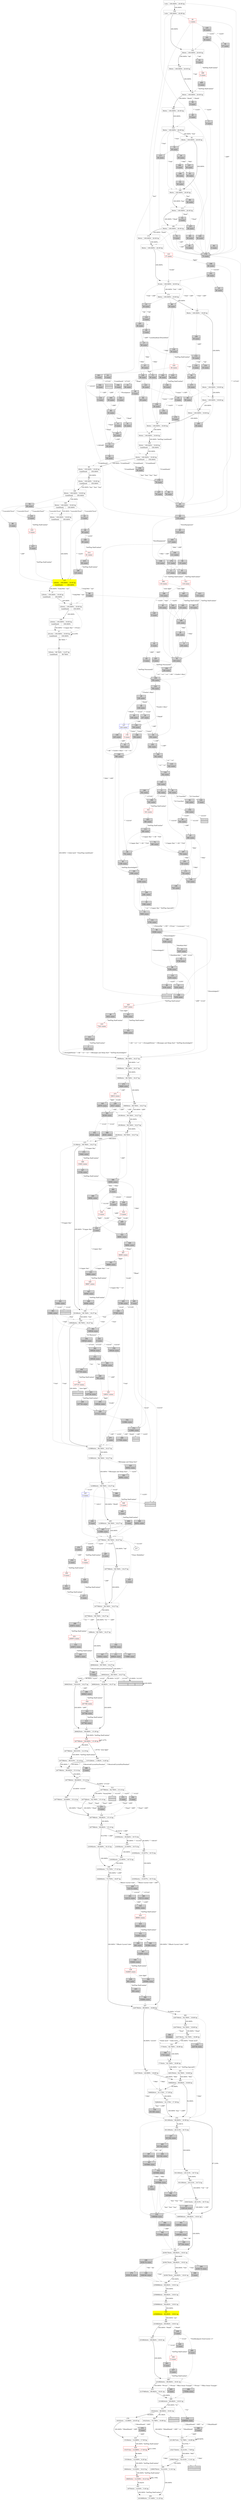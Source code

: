 digraph G {
    1 [shape=record
      ,label="{1|{1stts|100.000%|20.00\ hp}}"
      ,URL="https://www.projectaon.org/en/xhtml/lw/05sots/sect1.htm"
      ,color="/svg/gray"];
    2 [shape=record
      ,label="{2|{320stts|99.784%|12.67\ hp}|{LimbDeath|99.784%}}"
      ,URL="https://www.projectaon.org/en/xhtml/lw/05sots/sect2.htm"
      ,color="/svg/gray"];
    3 [shape=record
      ,label="{3|8742\ states}"
      ,URL="https://www.projectaon.org/en/xhtml/lw/05sots/sect3.htm"
      ,style=filled];
    5 [shape=record
      ,label="{5|0\ states}"
      ,URL="https://www.projectaon.org/en/xhtml/lw/05sots/sect5.htm"
      ,style=filled
      ,fontcolor="/svg/white"];
    6 [shape=record
      ,label="{6|0\ states}"
      ,URL="https://www.projectaon.org/en/xhtml/lw/05sots/sect6.htm"
      ,style=filled];
    7 [shape=record
      ,label="{7|0\ states}"
      ,URL="https://www.projectaon.org/en/xhtml/lw/05sots/sect7.htm"
      ,style=filled];
    8 [shape=record
      ,label="{8|5257\ states}"
      ,URL="https://www.projectaon.org/en/xhtml/lw/05sots/sect8.htm"
      ,style=filled];
    9 [shape=record
      ,label="{9|236\ states}"
      ,URL="https://www.projectaon.org/en/xhtml/lw/05sots/sect9.htm"
      ,style=filled];
    10 [shape=record
       ,label="{10|40\ states}"
       ,URL="https://www.projectaon.org/en/xhtml/lw/05sots/sect10.htm"
       ,style=filled];
    11 [shape=record
       ,label="{11|342\ states}"
       ,URL="https://www.projectaon.org/en/xhtml/lw/05sots/sect11.htm"
       ,style=filled];
    13 [shape=record
       ,label="{13|38\ states}"
       ,URL="https://www.projectaon.org/en/xhtml/lw/05sots/sect13.htm"
       ,style=filled];
    14 [shape=record
       ,label="{14|5000\ states}"
       ,URL="https://www.projectaon.org/en/xhtml/lw/05sots/sect14.htm"
       ,style=filled];
    15 [shape=record
       ,label="{15|0\ states}"
       ,URL="https://www.projectaon.org/en/xhtml/lw/05sots/sect15.htm"
       ,style=filled];
    16 [shape=record
       ,label="{16|{36stts|100.000%|20.00\ hp}}"
       ,URL="https://www.projectaon.org/en/xhtml/lw/05sots/sect16.htm"
       ,color="/svg/gray"];
    17 [shape=record
       ,label="{17|38\ states}"
       ,URL="https://www.projectaon.org/en/xhtml/lw/05sots/sect17.htm"
       ,style=filled];
    18 [shape=record
       ,label="{18|5257\ states}"
       ,URL="https://www.projectaon.org/en/xhtml/lw/05sots/sect18.htm"
       ,style=filled
       ,fontcolor="/svg/white"];
    19 [shape=record
       ,label="{19|0\ states}"
       ,URL="https://www.projectaon.org/en/xhtml/lw/05sots/sect19.htm"
       ,style=filled];
    20 [shape=record
       ,label="{20|1\ states}"
       ,URL="https://www.projectaon.org/en/xhtml/lw/05sots/sect20.htm"
       ,color="/svg/red"];
    21 [shape=record
       ,label="{21|5256\ states}"
       ,URL="https://www.projectaon.org/en/xhtml/lw/05sots/sect21.htm"
       ,style=filled];
    22 [shape=record
       ,label="{22|0\ states}"
       ,URL="https://www.projectaon.org/en/xhtml/lw/05sots/sect22.htm"
       ,style=filled];
    23 [shape=record
       ,label="{23|0\ states}"
       ,URL="https://www.projectaon.org/en/xhtml/lw/05sots/sect23.htm"
       ,style=filled];
    24 [shape=record
       ,label="{24|36\ states}"
       ,URL="https://www.projectaon.org/en/xhtml/lw/05sots/sect24.htm"
       ,style=filled];
    25 [shape=record
       ,label="{25|78\ states}"
       ,URL="https://www.projectaon.org/en/xhtml/lw/05sots/sect25.htm"
       ,style=filled];
    26 [shape=record
       ,label="{26|236\ states}"
       ,URL="https://www.projectaon.org/en/xhtml/lw/05sots/sect26.htm"
       ,style=filled];
    27 [shape=record
       ,label="{27|{40stts|100.000%|19.00\ hp}|{LimbDeath|100.000%}}"
       ,URL="https://www.projectaon.org/en/xhtml/lw/05sots/sect27.htm"
       ,color="/svg/gray"];
    28 [shape=record
       ,label="{28|0\ states}"
       ,URL="https://www.projectaon.org/en/xhtml/lw/05sots/sect28.htm"
       ,style=filled];
    29 [shape=record
       ,label="{29|0\ states}"
       ,URL="https://www.projectaon.org/en/xhtml/lw/05sots/sect29.htm"
       ,style=filled];
    30 [shape=record
       ,label="{30|342\ states}"
       ,URL="https://www.projectaon.org/en/xhtml/lw/05sots/sect30.htm"
       ,style=filled];
    31 [shape=record
       ,label="{31|38\ states}"
       ,URL="https://www.projectaon.org/en/xhtml/lw/05sots/sect31.htm"
       ,style=filled];
    32 [shape=record
       ,label="{32|36\ states}"
       ,URL="https://www.projectaon.org/en/xhtml/lw/05sots/sect32.htm"
       ,style=filled];
    33 [shape=record
       ,label="{33|{39stts|100.000%|19.00\ hp}}"
       ,URL="https://www.projectaon.org/en/xhtml/lw/05sots/sect33.htm"
       ,color="/svg/gray"];
    34 [shape=record
       ,label="{34|237\ states}"
       ,URL="https://www.projectaon.org/en/xhtml/lw/05sots/sect34.htm"
       ,style=filled];
    35 [shape=record
       ,label="{35|2384\ states}"
       ,URL="https://www.projectaon.org/en/xhtml/lw/05sots/sect35.htm"
       ,style=filled];
    36 [shape=record
       ,label="{36|72\ states}"
       ,URL="https://www.projectaon.org/en/xhtml/lw/05sots/sect36.htm"
       ,style=filled];
    37 [shape=record
       ,label="{37|{120stts|100.000%|19.00\ hp}|{LimbDeath|100.000%}}"
       ,URL="https://www.projectaon.org/en/xhtml/lw/05sots/sect37.htm"
       ,color="/svg/gray"];
    38 [shape=record
       ,label="{38|342\ states}"
       ,URL="https://www.projectaon.org/en/xhtml/lw/05sots/sect38.htm"
       ,style=filled];
    39 [shape=record
       ,label="{39|236\ states}"
       ,URL="https://www.projectaon.org/en/xhtml/lw/05sots/sect39.htm"
       ,style=filled];
    40 [shape=record
       ,label="{40|0\ states}"
       ,URL="https://www.projectaon.org/en/xhtml/lw/05sots/sect40.htm"
       ,style=filled];
    41 [shape=record
       ,label="{41|34\ states}"
       ,URL="https://www.projectaon.org/en/xhtml/lw/05sots/sect41.htm"
       ,style=filled];
    42 [shape=record
       ,label="{42|{36stts|100.000%|20.00\ hp}}"
       ,URL="https://www.projectaon.org/en/xhtml/lw/05sots/sect42.htm"
       ,color="/svg/gray"];
    43 [shape=record
       ,label="{43|{39stts|100.000%|19.00\ hp}}"
       ,URL="https://www.projectaon.org/en/xhtml/lw/05sots/sect43.htm"
       ,color="/svg/gray"];
    44 [shape=record
       ,label="{44|702\ states}"
       ,URL="https://www.projectaon.org/en/xhtml/lw/05sots/sect44.htm"
       ,style=filled];
    45 [shape=record
       ,label="{45|134\ states}"
       ,URL="https://www.projectaon.org/en/xhtml/lw/05sots/sect45.htm"
       ,style=filled];
    47 [shape=record
       ,label="{47|38\ states}"
       ,URL="https://www.projectaon.org/en/xhtml/lw/05sots/sect47.htm"
       ,style=filled];
    48 [shape=record
       ,label="{48|236\ states}"
       ,URL="https://www.projectaon.org/en/xhtml/lw/05sots/sect48.htm"
       ,style=filled];
    49 [shape=record
       ,label="{49|80\ states}"
       ,URL="https://www.projectaon.org/en/xhtml/lw/05sots/sect49.htm"
       ,style=filled];
    50 [shape=record
       ,label="{50|37\ states}"
       ,URL="https://www.projectaon.org/en/xhtml/lw/05sots/sect50.htm"
       ,style=filled];
    51 [shape=record
       ,label="{51|{81stts|100.000%|20.00\ hp}}"
       ,URL="https://www.projectaon.org/en/xhtml/lw/05sots/sect51.htm"
       ,color="/svg/gray"];
    52 [shape=record
       ,label="{52|554\ states}"
       ,URL="https://www.projectaon.org/en/xhtml/lw/05sots/sect52.htm"
       ,style=filled];
    53 [shape=record
       ,label="{53|0\ states}"
       ,URL="https://www.projectaon.org/en/xhtml/lw/05sots/sect53.htm"
       ,style=filled];
    54 [shape=record
       ,label="{54|38\ states}"
       ,URL="https://www.projectaon.org/en/xhtml/lw/05sots/sect54.htm"
       ,style=filled];
    55 [shape=record
       ,label="{55|{40stts|100.000%|19.00\ hp}|{LimbDeath|100.000%}}"
       ,URL="https://www.projectaon.org/en/xhtml/lw/05sots/sect55.htm"
       ,color="/svg/gray"];
    56 [shape=record
       ,label="{56|0\ states}"
       ,URL="https://www.projectaon.org/en/xhtml/lw/05sots/sect56.htm"
       ,style=filled];
    57 [shape=record
       ,label="{57|{241stts|100.000%|19.00\ hp}|{LimbDeath|100.000%}}"
       ,URL="https://www.projectaon.org/en/xhtml/lw/05sots/sect57.htm"
       ,color="/svg/gray"];
    58 [shape=record
       ,label="{58|10008\ states}"
       ,URL="https://www.projectaon.org/en/xhtml/lw/05sots/sect58.htm"
       ,style=filled];
    59 [shape=record
       ,label="{59|116\ states}"
       ,URL="https://www.projectaon.org/en/xhtml/lw/05sots/sect59.htm"
       ,style=filled];
    60 [shape=record
       ,label="{60|39\ states}"
       ,URL="https://www.projectaon.org/en/xhtml/lw/05sots/sect60.htm"
       ,style=filled];
    61 [shape=record
       ,label="{61|36\ states}"
       ,URL="https://www.projectaon.org/en/xhtml/lw/05sots/sect61.htm"
       ,style=filled];
    62 [shape=record
       ,label="{62|342\ states}"
       ,URL="https://www.projectaon.org/en/xhtml/lw/05sots/sect62.htm"
       ,style=filled];
    63 [shape=record
       ,label="{63|0\ states}"
       ,URL="https://www.projectaon.org/en/xhtml/lw/05sots/sect63.htm"
       ,style=filled];
    64 [shape=record
       ,label="{64|35\ states}"
       ,URL="https://www.projectaon.org/en/xhtml/lw/05sots/sect64.htm"
       ,style=filled];
    65 [shape=record
       ,label="{65|118\ states}"
       ,URL="https://www.projectaon.org/en/xhtml/lw/05sots/sect65.htm"
       ,style=filled];
    66 [shape=record
       ,label="{66|0\ states}"
       ,URL="https://www.projectaon.org/en/xhtml/lw/05sots/sect66.htm"
       ,style=filled];
    67 [shape=record
       ,label="{67|{19608stts|99.784%|18.27\ hp}}"
       ,URL="https://www.projectaon.org/en/xhtml/lw/05sots/sect67.htm"
       ,color="/svg/gray"];
    68 [shape=record
       ,label="{68|{40stts|100.000%|19.00\ hp}|{LimbDeath|100.000%}}"
       ,URL="https://www.projectaon.org/en/xhtml/lw/05sots/sect68.htm"
       ,color="/svg/gray"];
    69 [shape=record
       ,label="{69|116\ states}"
       ,URL="https://www.projectaon.org/en/xhtml/lw/05sots/sect69.htm"
       ,style=filled];
    70 [shape=record
       ,label="{70|{38stts|100.000%|19.00\ hp}}"
       ,URL="https://www.projectaon.org/en/xhtml/lw/05sots/sect70.htm"
       ,color="/svg/gray"];
    71 [shape=record
       ,label="{71|38\ states}"
       ,URL="https://www.projectaon.org/en/xhtml/lw/05sots/sect71.htm"
       ,style=filled];
    72 [shape=record
       ,label="{72|0\ states}"
       ,URL="https://www.projectaon.org/en/xhtml/lw/05sots/sect72.htm"
       ,style=filled];
    73 [shape=record
       ,label="{73|38\ states}"
       ,URL="https://www.projectaon.org/en/xhtml/lw/05sots/sect73.htm"
       ,style=filled];
    74 [shape=record
       ,label="{74|360\ states}"
       ,URL="https://www.projectaon.org/en/xhtml/lw/05sots/sect74.htm"
       ,style=filled];
    75 [shape=record
       ,label="{75|36\ states}"
       ,URL="https://www.projectaon.org/en/xhtml/lw/05sots/sect75.htm"
       ,style=filled];
    76 [shape=record
       ,label="{76|4728\ states}"
       ,URL="https://www.projectaon.org/en/xhtml/lw/05sots/sect76.htm"
       ,style=filled];
    77 [shape=record
       ,label="{77|0\ states}"
       ,URL="https://www.projectaon.org/en/xhtml/lw/05sots/sect77.htm"
       ,style=filled
       ,fontcolor="/svg/white"];
    78 [shape=record
       ,label="{78|236\ states}"
       ,URL="https://www.projectaon.org/en/xhtml/lw/05sots/sect78.htm"
       ,style=filled];
    79 [shape=record
       ,label="{79|80\ states}"
       ,URL="https://www.projectaon.org/en/xhtml/lw/05sots/sect79.htm"
       ,style=filled];
    80 [shape=record
       ,label="{80|236\ states}"
       ,URL="https://www.projectaon.org/en/xhtml/lw/05sots/sect80.htm"
       ,style=filled];
    81 [shape=record
       ,label="{81|{40stts|100.000%|19.00\ hp}}"
       ,URL="https://www.projectaon.org/en/xhtml/lw/05sots/sect81.htm"
       ,color="/svg/gray"];
    82 [shape=record
       ,label="{82|0\ states}"
       ,URL="https://www.projectaon.org/en/xhtml/lw/05sots/sect82.htm"
       ,style=filled];
    83 [shape=record
       ,label="{83|1180\ states}"
       ,URL="https://www.projectaon.org/en/xhtml/lw/05sots/sect83.htm"
       ,style=filled];
    84 [shape=record
       ,label="{84|38\ states}"
       ,URL="https://www.projectaon.org/en/xhtml/lw/05sots/sect84.htm"
       ,style=filled];
    85 [shape=record
       ,label="{85|116\ states}"
       ,URL="https://www.projectaon.org/en/xhtml/lw/05sots/sect85.htm"
       ,style=filled];
    86 [shape=record
       ,label="{86|0\ states}"
       ,URL="https://www.projectaon.org/en/xhtml/lw/05sots/sect86.htm"
       ,style=filled];
    87 [shape=record
       ,label="{87|360\ states}"
       ,URL="https://www.projectaon.org/en/xhtml/lw/05sots/sect87.htm"
       ,style=filled];
    88 [shape=record
       ,label="{88|36\ states}"
       ,URL="https://www.projectaon.org/en/xhtml/lw/05sots/sect88.htm"
       ,style=filled];
    89 [shape=record
       ,label="{89|5256\ states}"
       ,URL="https://www.projectaon.org/en/xhtml/lw/05sots/sect89.htm"
       ,style=filled];
    90 [shape=record
       ,label="{90|34\ states}"
       ,URL="https://www.projectaon.org/en/xhtml/lw/05sots/sect90.htm"
       ,style=filled];
    92 [shape=record
       ,label="{92|76\ states}"
       ,URL="https://www.projectaon.org/en/xhtml/lw/05sots/sect92.htm"
       ,style=filled];
    93 [shape=record
       ,label="{93|354\ states}"
       ,URL="https://www.projectaon.org/en/xhtml/lw/05sots/sect93.htm"
       ,style=filled];
    94 [shape=record
       ,label="{94|{40stts|100.000%|19.00\ hp}}"
       ,URL="https://www.projectaon.org/en/xhtml/lw/05sots/sect94.htm"
       ,color="/svg/gray"];
    95 [shape=record
       ,label="{95|{36stts|100.000%|20.00\ hp}}"
       ,URL="https://www.projectaon.org/en/xhtml/lw/05sots/sect95.htm"
       ,color="/svg/gray"];
    96 [shape=record
       ,label="{96|38\ states}"
       ,URL="https://www.projectaon.org/en/xhtml/lw/05sots/sect96.htm"
       ,style=filled];
    97 [shape=record
       ,label="{97|2360\ states}"
       ,URL="https://www.projectaon.org/en/xhtml/lw/05sots/sect97.htm"
       ,style=filled];
    98 [shape=record
       ,label="{98|5256\ states}"
       ,URL="https://www.projectaon.org/en/xhtml/lw/05sots/sect98.htm"
       ,style=filled];
    99 [shape=record
       ,label="{99|36\ states}"
       ,URL="https://www.projectaon.org/en/xhtml/lw/05sots/sect99.htm"
       ,style=filled];
    100 [shape=record
        ,label="{100|{120stts|100.000%|19.00\ hp}|{LimbDeath|100.000%}}"
        ,URL="https://www.projectaon.org/en/xhtml/lw/05sots/sect100.htm"
        ,color="/svg/gray"];
    101 [shape=record
        ,label="{101|9096\ states}"
        ,URL="https://www.projectaon.org/en/xhtml/lw/05sots/sect101.htm"
        ,style=filled];
    102 [shape=record
        ,label="{102|236\ states}"
        ,URL="https://www.projectaon.org/en/xhtml/lw/05sots/sect102.htm"
        ,style=filled];
    103 [shape=record
        ,label="{103|34\ states}"
        ,URL="https://www.projectaon.org/en/xhtml/lw/05sots/sect103.htm"
        ,style=filled];
    104 [shape=record
        ,label="{104|{1stts|100.000%|20.00\ hp}}"
        ,URL="https://www.projectaon.org/en/xhtml/lw/05sots/sect104.htm"
        ,color="/svg/gray"];
    105 [shape=record
        ,label="{105|720\ states}"
        ,URL="https://www.projectaon.org/en/xhtml/lw/05sots/sect105.htm"
        ,style=filled];
    107 [shape=record
        ,label="{107|0\ states}"
        ,URL="https://www.projectaon.org/en/xhtml/lw/05sots/sect107.htm"
        ,style=filled];
    108 [shape=record
        ,label="{108|39\ states}"
        ,URL="https://www.projectaon.org/en/xhtml/lw/05sots/sect108.htm"
        ,style=filled];
    109 [shape=record
        ,label="{109|36\ states}"
        ,URL="https://www.projectaon.org/en/xhtml/lw/05sots/sect109.htm"
        ,style=filled];
    110 [shape=record
        ,label="{110|0\ states}"
        ,URL="https://www.projectaon.org/en/xhtml/lw/05sots/sect110.htm"
        ,style=filled];
    111 [shape=record
        ,label="{111|360\ states}"
        ,URL="https://www.projectaon.org/en/xhtml/lw/05sots/sect111.htm"
        ,style=filled];
    112 [shape=record
        ,label="{112|34\ states}"
        ,URL="https://www.projectaon.org/en/xhtml/lw/05sots/sect112.htm"
        ,style=filled];
    113 [shape=record
        ,label="{113|{36stts|100.000%|20.00\ hp}}"
        ,URL="https://www.projectaon.org/en/xhtml/lw/05sots/sect113.htm"
        ,color="/svg/gray"];
    114 [shape=record
        ,label="{114|0\ states}"
        ,URL="https://www.projectaon.org/en/xhtml/lw/05sots/sect114.htm"
        ,style=filled];
    115 [shape=record
        ,label="{115|342\ states}"
        ,URL="https://www.projectaon.org/en/xhtml/lw/05sots/sect115.htm"
        ,style=filled];
    116 [shape=record
        ,label="{116|0\ states}"
        ,URL="https://www.projectaon.org/en/xhtml/lw/05sots/sect116.htm"
        ,style=filled];
    117 [shape=record
        ,label="{117|36\ states}"
        ,URL="https://www.projectaon.org/en/xhtml/lw/05sots/sect117.htm"
        ,style=filled];
    118 [shape=record
        ,label="{118|5256\ states}"
        ,URL="https://www.projectaon.org/en/xhtml/lw/05sots/sect118.htm"
        ,style=filled];
    120 [shape=record
        ,label="{120|0\ states}"
        ,URL="https://www.projectaon.org/en/xhtml/lw/05sots/sect120.htm"
        ,style=filled];
    121 [shape=record
        ,label="{121|38\ states}"
        ,URL="https://www.projectaon.org/en/xhtml/lw/05sots/sect121.htm"
        ,style=filled];
    122 [shape=record
        ,label="{122|354\ states}"
        ,URL="https://www.projectaon.org/en/xhtml/lw/05sots/sect122.htm"
        ,style=filled];
    123 [shape=record
        ,label="{123|37\ states}"
        ,URL="https://www.projectaon.org/en/xhtml/lw/05sots/sect123.htm"
        ,color="/svg/red"];
    124 [shape=record
        ,label="{124|0\ states}"
        ,URL="https://www.projectaon.org/en/xhtml/lw/05sots/sect124.htm"
        ,style=filled];
    125 [shape=record
        ,label="{125|20\ states}"
        ,URL="https://www.projectaon.org/en/xhtml/lw/05sots/sect125.htm"
        ,style=filled];
    126 [shape=record
        ,label="{126|{80stts|100.000%|19.00\ hp}|{LimbDeath|100.000%}}"
        ,URL="https://www.projectaon.org/en/xhtml/lw/05sots/sect126.htm"
        ,color="/svg/gray"];
    127 [shape=record
        ,label="{127|224\ states}"
        ,URL="https://www.projectaon.org/en/xhtml/lw/05sots/sect127.htm"
        ,color="/svg/blue"];
    128 [shape=record
        ,label="{128|38\ states}"
        ,URL="https://www.projectaon.org/en/xhtml/lw/05sots/sect128.htm"
        ,style=filled];
    129 [shape=record
        ,label="{129|36\ states}"
        ,URL="https://www.projectaon.org/en/xhtml/lw/05sots/sect129.htm"
        ,style=filled];
    130 [shape=record
        ,label="{130|39\ states}"
        ,URL="https://www.projectaon.org/en/xhtml/lw/05sots/sect130.htm"
        ,style=filled];
    131 [shape=record
        ,label="{131|4764\ states}"
        ,URL="https://www.projectaon.org/en/xhtml/lw/05sots/sect131.htm"
        ,style=filled];
    132 [shape=record
        ,label="{132|342\ states}"
        ,URL="https://www.projectaon.org/en/xhtml/lw/05sots/sect132.htm"
        ,style=filled];
    133 [shape=record
        ,label="{133|34\ states}"
        ,URL="https://www.projectaon.org/en/xhtml/lw/05sots/sect133.htm"
        ,style=filled];
    134 [shape=record
        ,label="{134|{36stts|100.000%|20.00\ hp}}"
        ,URL="https://www.projectaon.org/en/xhtml/lw/05sots/sect134.htm"
        ,color="/svg/gray"];
    136 [shape=record
        ,label="{136|354\ states}"
        ,URL="https://www.projectaon.org/en/xhtml/lw/05sots/sect136.htm"
        ,style=filled];
    137 [shape=record
        ,label="{137|{120stts|100.000%|19.00\ hp}|{LimbDeath|100.000%}}"
        ,URL="https://www.projectaon.org/en/xhtml/lw/05sots/sect137.htm"
        ,style=filled
        ,color="/svg/yellow"];
    138 [shape=record
        ,label="{138|116\ states}"
        ,URL="https://www.projectaon.org/en/xhtml/lw/05sots/sect138.htm"
        ,style=filled];
    139 [shape=record
        ,label="{139|38\ states}"
        ,URL="https://www.projectaon.org/en/xhtml/lw/05sots/sect139.htm"
        ,style=filled];
    140 [shape=record
        ,label="{140|590\ states}"
        ,URL="https://www.projectaon.org/en/xhtml/lw/05sots/sect140.htm"
        ,style=filled];
    141 [shape=record
        ,label="{141|40\ states}"
        ,URL="https://www.projectaon.org/en/xhtml/lw/05sots/sect141.htm"
        ,style=filled];
    142 [shape=record
        ,label="{142|{36stts|100.000%|20.00\ hp}}"
        ,URL="https://www.projectaon.org/en/xhtml/lw/05sots/sect142.htm"
        ,color="/svg/gray"];
    143 [shape=record
        ,label="{143|0\ states}"
        ,URL="https://www.projectaon.org/en/xhtml/lw/05sots/sect143.htm"
        ,style=filled];
    144 [shape=record
        ,label="{144|111\ states}"
        ,URL="https://www.projectaon.org/en/xhtml/lw/05sots/sect144.htm"
        ,style=filled];
    145 [shape=record
        ,label="{145|{38stts|100.000%|19.00\ hp}}"
        ,URL="https://www.projectaon.org/en/xhtml/lw/05sots/sect145.htm"
        ,color="/svg/gray"];
    146 [shape=record
        ,label="{146|342\ states}"
        ,URL="https://www.projectaon.org/en/xhtml/lw/05sots/sect146.htm"
        ,style=filled];
    147 [shape=record
        ,label="{147|36\ states}"
        ,URL="https://www.projectaon.org/en/xhtml/lw/05sots/sect147.htm"
        ,style=filled];
    148 [shape=record
        ,label="{148|720\ states}"
        ,URL="https://www.projectaon.org/en/xhtml/lw/05sots/sect148.htm"
        ,style=filled];
    149 [shape=record
        ,label="{149|{120stts|100.000%|19.00\ hp}|{LimbDeath|100.000%}}"
        ,URL="https://www.projectaon.org/en/xhtml/lw/05sots/sect149.htm"
        ,color="/svg/gray"];
    150 [shape=record
        ,label="{150|354\ states}"
        ,URL="https://www.projectaon.org/en/xhtml/lw/05sots/sect150.htm"
        ,style=filled];
    151 [shape=record
        ,label="{151|38\ states}"
        ,URL="https://www.projectaon.org/en/xhtml/lw/05sots/sect151.htm"
        ,style=filled];
    152 [shape=record
        ,label="{152|342\ states}"
        ,URL="https://www.projectaon.org/en/xhtml/lw/05sots/sect152.htm"
        ,style=filled];
    153 [shape=record
        ,label="{153|{36stts|100.000%|20.00\ hp}}"
        ,URL="https://www.projectaon.org/en/xhtml/lw/05sots/sect153.htm"
        ,color="/svg/gray"];
    154 [shape=record
        ,label="{154|38\ states}"
        ,URL="https://www.projectaon.org/en/xhtml/lw/05sots/sect154.htm"
        ,style=filled];
    155 [shape=record
        ,label="{155|342\ states}"
        ,URL="https://www.projectaon.org/en/xhtml/lw/05sots/sect155.htm"
        ,style=filled];
    156 [shape=record
        ,label="{156|5256\ states}"
        ,URL="https://www.projectaon.org/en/xhtml/lw/05sots/sect156.htm"
        ,style=filled];
    157 [shape=record
        ,label="{157|36\ states}"
        ,URL="https://www.projectaon.org/en/xhtml/lw/05sots/sect157.htm"
        ,style=filled];
    158 [shape=record
        ,label="{158|720\ states}"
        ,URL="https://www.projectaon.org/en/xhtml/lw/05sots/sect158.htm"
        ,style=filled];
    159 [shape=record
        ,label="{159|225\ states}"
        ,URL="https://www.projectaon.org/en/xhtml/lw/05sots/sect159.htm"
        ,style=filled];
    160 [shape=record
        ,label="{160|{80stts|100.000%|19.00\ hp}|{LimbDeath|100.000%}}"
        ,URL="https://www.projectaon.org/en/xhtml/lw/05sots/sect160.htm"
        ,color="/svg/gray"];
    161 [shape=record
        ,label="{161|3\ states}"
        ,URL="https://www.projectaon.org/en/xhtml/lw/05sots/sect161.htm"
        ,style=filled];
    162 [shape=record
        ,label="{162|0\ states}"
        ,URL="https://www.projectaon.org/en/xhtml/lw/05sots/sect162.htm"
        ,style=filled];
    163 [shape=record
        ,label="{163|117\ states}"
        ,URL="https://www.projectaon.org/en/xhtml/lw/05sots/sect163.htm"
        ,style=filled];
    164 [shape=record
        ,label="{164|38\ states}"
        ,URL="https://www.projectaon.org/en/xhtml/lw/05sots/sect164.htm"
        ,style=filled];
    165 [shape=record
        ,label="{165|118\ states}"
        ,URL="https://www.projectaon.org/en/xhtml/lw/05sots/sect165.htm"
        ,style=filled];
    166 [shape=record
        ,label="{166|{40stts|100.000%|19.00\ hp}|{LimbDeath|100.000%}}"
        ,URL="https://www.projectaon.org/en/xhtml/lw/05sots/sect166.htm"
        ,color="/svg/gray"];
    167 [shape=record
        ,label="{167|702\ states}"
        ,URL="https://www.projectaon.org/en/xhtml/lw/05sots/sect167.htm"
        ,style=filled];
    169 [shape=record
        ,label="{169|{36stts|100.000%|20.00\ hp}}"
        ,URL="https://www.projectaon.org/en/xhtml/lw/05sots/sect169.htm"
        ,color="/svg/gray"];
    170 [shape=record
        ,label="{170|{80stts|100.000%|19.00\ hp}|{LimbDeath|100.000%}}"
        ,URL="https://www.projectaon.org/en/xhtml/lw/05sots/sect170.htm"
        ,color="/svg/gray"];
    171 [shape=record
        ,label="{171|720\ states}"
        ,URL="https://www.projectaon.org/en/xhtml/lw/05sots/sect171.htm"
        ,style=filled];
    172 [shape=record
        ,label="{172|{36stts|100.000%|20.00\ hp}}"
        ,URL="https://www.projectaon.org/en/xhtml/lw/05sots/sect172.htm"
        ,color="/svg/gray"];
    173 [shape=record
        ,label="{173|{38stts|100.000%|19.00\ hp}}"
        ,URL="https://www.projectaon.org/en/xhtml/lw/05sots/sect173.htm"
        ,color="/svg/gray"];
    174 [shape=record
        ,label="{174|111\ states}"
        ,URL="https://www.projectaon.org/en/xhtml/lw/05sots/sect174.htm"
        ,style=filled];
    175 [shape=record
        ,label="{175|0\ states}"
        ,URL="https://www.projectaon.org/en/xhtml/lw/05sots/sect175.htm"
        ,style=filled];
    176 [shape=record
        ,label="{176|74\ states}"
        ,URL="https://www.projectaon.org/en/xhtml/lw/05sots/sect176.htm"
        ,style=filled];
    177 [shape=record
        ,label="{177|34\ states}"
        ,URL="https://www.projectaon.org/en/xhtml/lw/05sots/sect177.htm"
        ,style=filled];
    178 [shape=record
        ,label="{178|0\ states}"
        ,URL="https://www.projectaon.org/en/xhtml/lw/05sots/sect178.htm"
        ,color="/svg/red"];
    179 [shape=record
        ,label="{179|76\ states}"
        ,URL="https://www.projectaon.org/en/xhtml/lw/05sots/sect179.htm"
        ,style=filled];
    180 [shape=record
        ,label="{180|134\ states}"
        ,URL="https://www.projectaon.org/en/xhtml/lw/05sots/sect180.htm"
        ,style=filled];
    181 [shape=record
        ,label="{181|2360\ states}"
        ,URL="https://www.projectaon.org/en/xhtml/lw/05sots/sect181.htm"
        ,style=filled];
    182 [shape=record
        ,label="{182|342\ states}"
        ,URL="https://www.projectaon.org/en/xhtml/lw/05sots/sect182.htm"
        ,style=filled];
    183 [shape=record
        ,label="{183|39\ states}"
        ,URL="https://www.projectaon.org/en/xhtml/lw/05sots/sect183.htm"
        ,style=filled];
    184 [shape=record
        ,label="{184|{36stts|100.000%|20.00\ hp}}"
        ,URL="https://www.projectaon.org/en/xhtml/lw/05sots/sect184.htm"
        ,color="/svg/gray"];
    185 [shape=record
        ,label="{185|39\ states}"
        ,URL="https://www.projectaon.org/en/xhtml/lw/05sots/sect185.htm"
        ,style=filled];
    186 [shape=record
        ,label="{186|354\ states}"
        ,URL="https://www.projectaon.org/en/xhtml/lw/05sots/sect186.htm"
        ,style=filled];
    187 [shape=record
        ,label="{187|38\ states}"
        ,URL="https://www.projectaon.org/en/xhtml/lw/05sots/sect187.htm"
        ,style=filled];
    188 [shape=record
        ,label="{188|{36stts|100.000%|20.00\ hp}}"
        ,URL="https://www.projectaon.org/en/xhtml/lw/05sots/sect188.htm"
        ,color="/svg/gray"];
    189 [shape=record
        ,label="{189|120\ states}"
        ,URL="https://www.projectaon.org/en/xhtml/lw/05sots/sect189.htm"
        ,style=filled];
    191 [shape=record
        ,label="{191|36\ states}"
        ,URL="https://www.projectaon.org/en/xhtml/lw/05sots/sect191.htm"
        ,style=filled];
    192 [shape=record
        ,label="{192|0\ states}"
        ,URL="https://www.projectaon.org/en/xhtml/lw/05sots/sect192.htm"
        ,style=filled];
    193 [shape=record
        ,label="{193|0\ states}"
        ,URL="https://www.projectaon.org/en/xhtml/lw/05sots/sect193.htm"
        ,style=filled];
    194 [shape=record
        ,label="{194|2361\ states}"
        ,URL="https://www.projectaon.org/en/xhtml/lw/05sots/sect194.htm"
        ,style=filled];
    195 [shape=record
        ,label="{195|342\ states}"
        ,URL="https://www.projectaon.org/en/xhtml/lw/05sots/sect195.htm"
        ,style=filled];
    196 [shape=record
        ,label="{196|0\ states}"
        ,URL="https://www.projectaon.org/en/xhtml/lw/05sots/sect196.htm"
        ,style=filled];
    197 [shape=record
        ,label="{197|76\ states}"
        ,URL="https://www.projectaon.org/en/xhtml/lw/05sots/sect197.htm"
        ,style=filled];
    198 [shape=record
        ,label="{198|40\ states}"
        ,URL="https://www.projectaon.org/en/xhtml/lw/05sots/sect198.htm"
        ,style=filled];
    199 [shape=record
        ,label="{199|236\ states}"
        ,URL="https://www.projectaon.org/en/xhtml/lw/05sots/sect199.htm"
        ,style=filled];
    200 [shape=record
        ,label="{200|{19608stts|99.784%|18.27\ hp}}"
        ,URL="https://www.projectaon.org/en/xhtml/lw/05sots/sect200.htm"
        ,color="/svg/gray"];
    201 [shape=record
        ,label="{201|{19608stts|99.784%|18.27\ hp}}"
        ,URL="https://www.projectaon.org/en/xhtml/lw/05sots/sect201.htm"
        ,color="/svg/gray"];
    202 [shape=record
        ,label="{202|{2039176stts|89.692%|19.91\ hp}}"
        ,URL="https://www.projectaon.org/en/xhtml/lw/05sots/sect202.htm"
        ,color="/svg/gray"];
    203 [shape=record
        ,label="{203|245872\ states}"
        ,URL="https://www.projectaon.org/en/xhtml/lw/05sots/sect203.htm"
        ,style=filled];
    204 [shape=record
        ,label="{204|{2399376stts|52.414%|11.61\ hp}}"
        ,URL="https://www.projectaon.org/en/xhtml/lw/05sots/sect204.htm"
        ,color="/svg/gray"];
    205 [shape=record
        ,label="{205|37390\ states}"
        ,URL="https://www.projectaon.org/en/xhtml/lw/05sots/sect205.htm"
        ,style=filled];
    206 [shape=record
        ,label="{206|{2358968stts|89.692%|19.91\ hp}}"
        ,URL="https://www.projectaon.org/en/xhtml/lw/05sots/sect206.htm"
        ,color="/svg/gray"];
    207 [shape=record
        ,label="{207|123884\ states}"
        ,URL="https://www.projectaon.org/en/xhtml/lw/05sots/sect207.htm"
        ,style=filled];
    208 [shape=record
        ,label="{208|{224736stts|62.784%|18.66\ hp}}"
        ,URL="https://www.projectaon.org/en/xhtml/lw/05sots/sect208.htm"
        ,color="/svg/gray"];
    209 [shape=record
        ,label="{209|0\ states}"
        ,URL="https://www.projectaon.org/en/xhtml/lw/05sots/sect209.htm"
        ,style=filled];
    210 [shape=record
        ,label="{210|{247768stts|62.784%|15.14\ hp}}"
        ,URL="https://www.projectaon.org/en/xhtml/lw/05sots/sect210.htm"
        ,color="/svg/gray"];
    211 [shape=record
        ,label="{211|{546828stts|41.174%|17.38\ hp}}"
        ,URL="https://www.projectaon.org/en/xhtml/lw/05sots/sect211.htm"
        ,color="/svg/gray"];
    212 [shape=record
        ,label="{212|108526\ states}"
        ,URL="https://www.projectaon.org/en/xhtml/lw/05sots/sect212.htm"
        ,style=filled];
    213 [shape=record
        ,label="{213|247768\ states}"
        ,URL="https://www.projectaon.org/en/xhtml/lw/05sots/sect213.htm"
        ,style=filled];
    214 [shape=record
        ,label="{214|{2316824stts|89.692%|19.91\ hp}}"
        ,URL="https://www.projectaon.org/en/xhtml/lw/05sots/sect214.htm"
        ,color="/svg/gray"];
    215 [shape=record
        ,label="{215|{31196stts|99.784%|16.27\ hp}}"
        ,URL="https://www.projectaon.org/en/xhtml/lw/05sots/sect215.htm"
        ,color="/svg/gray"];
    216 [shape=record
        ,label="{216|1486608\ states}"
        ,URL="https://www.projectaon.org/en/xhtml/lw/05sots/sect216.htm"
        ,style=filled];
    217 [shape=record
        ,label="{217|0\ states}"
        ,URL="https://www.projectaon.org/en/xhtml/lw/05sots/sect217.htm"
        ,style=filled];
    218 [shape=record
        ,label="{218|{218392stts|23.905%|19.72\ hp}}"
        ,URL="https://www.projectaon.org/en/xhtml/lw/05sots/sect218.htm"
        ,color="/svg/gray"];
    219 [shape=record
        ,label="{219|2298500\ states}"
        ,URL="https://www.projectaon.org/en/xhtml/lw/05sots/sect219.htm"
        ,style=filled];
    220 [shape=record
        ,label="{220|{108526stts|99.784%|16.27\ hp}}"
        ,URL="https://www.projectaon.org/en/xhtml/lw/05sots/sect220.htm"
        ,color="/svg/gray"];
    221 [shape=record
        ,label="{221|{260624stts|99.784%|16.27\ hp}}"
        ,URL="https://www.projectaon.org/en/xhtml/lw/05sots/sect221.htm"
        ,color="/svg/gray"];
    222 [shape=record
        ,label="{222|0\ states}"
        ,URL="https://www.projectaon.org/en/xhtml/lw/05sots/sect222.htm"
        ,style=filled];
    224 [shape=record
        ,label="{224|{247768stts|99.784%|16.27\ hp}}"
        ,URL="https://www.projectaon.org/en/xhtml/lw/05sots/sect224.htm"
        ,color="/svg/gray"];
    225 [shape=record
        ,label="{225|{546828stts|41.174%|17.38\ hp}}"
        ,URL="https://www.projectaon.org/en/xhtml/lw/05sots/sect225.htm"
        ,color="/svg/gray"];
    226 [shape=record
        ,label="{226|0\ states}"
        ,URL="https://www.projectaon.org/en/xhtml/lw/05sots/sect226.htm"
        ,style=filled];
    227 [shape=record
        ,label="{227|831300\ states}"
        ,URL="https://www.projectaon.org/en/xhtml/lw/05sots/sect227.htm"
        ,style=filled];
    228 [shape=record
        ,label="{228|217212\ states}"
        ,URL="https://www.projectaon.org/en/xhtml/lw/05sots/sect228.htm"
        ,style=filled];
    229 [shape=record
        ,label="{229|122132\ states}"
        ,URL="https://www.projectaon.org/en/xhtml/lw/05sots/sect229.htm"
        ,style=filled];
    230 [shape=record
        ,label="{230|18325\ states}"
        ,URL="https://www.projectaon.org/en/xhtml/lw/05sots/sect230.htm"
        ,style=filled
        ,fontcolor="/svg/white"];
    232 [shape=record
        ,label="{232|0\ states}"
        ,URL="https://www.projectaon.org/en/xhtml/lw/05sots/sect232.htm"
        ,style=filled
        ,fontcolor="/svg/white"];
    233 [shape=record
        ,label="{233|{2137460stts|89.692%|19.91\ hp}}"
        ,URL="https://www.projectaon.org/en/xhtml/lw/05sots/sect233.htm"
        ,color="/svg/gray"];
    234 [shape=record
        ,label="{234|37390\ states}"
        ,URL="https://www.projectaon.org/en/xhtml/lw/05sots/sect234.htm"
        ,style=filled];
    235 [shape=record
        ,label="{235|{224736stts|62.784%|18.66\ hp}}"
        ,URL="https://www.projectaon.org/en/xhtml/lw/05sots/sect235.htm"
        ,color="/svg/gray"];
    236 [shape=record
        ,label="{236|0\ states}"
        ,URL="https://www.projectaon.org/en/xhtml/lw/05sots/sect236.htm"
        ,style=filled];
    237 [shape=record
        ,label="{237|{638152stts|29.313%|18.72\ hp}}"
        ,URL="https://www.projectaon.org/en/xhtml/lw/05sots/sect237.htm"
        ,color="/svg/gray"];
    238 [shape=record
        ,label="{238|19317\ states}"
        ,URL="https://www.projectaon.org/en/xhtml/lw/05sots/sect238.htm"
        ,style=filled];
    239 [shape=record
        ,label="{239|0\ states}"
        ,URL="https://www.projectaon.org/en/xhtml/lw/05sots/sect239.htm"
        ,style=filled];
    241 [shape=record
        ,label="{241|{420150stts|62.784%|18.66\ hp}}"
        ,URL="https://www.projectaon.org/en/xhtml/lw/05sots/sect241.htm"
        ,color="/svg/gray"];
    242 [shape=record
        ,label="{242|108526\ states}"
        ,URL="https://www.projectaon.org/en/xhtml/lw/05sots/sect242.htm"
        ,style=filled];
    243 [shape=record
        ,label="{243|804\ states}"
        ,URL="https://www.projectaon.org/en/xhtml/lw/05sots/sect243.htm"
        ,style=filled];
    244 [shape=record
        ,label="{244|247768\ states}"
        ,URL="https://www.projectaon.org/en/xhtml/lw/05sots/sect244.htm"
        ,style=filled];
    245 [shape=record
        ,label="{245|0\ states}"
        ,URL="https://www.projectaon.org/en/xhtml/lw/05sots/sect245.htm"
        ,style=filled];
    246 [shape=record
        ,label="{246|{93168stts|99.784%|16.27\ hp}}"
        ,URL="https://www.projectaon.org/en/xhtml/lw/05sots/sect246.htm"
        ,color="/svg/gray"];
    247 [shape=record
        ,label="{247|{224736stts|89.692%|18.66\ hp}}"
        ,URL="https://www.projectaon.org/en/xhtml/lw/05sots/sect247.htm"
        ,color="/svg/gray"];
    248 [shape=record
        ,label="{248|2039176\ states}"
        ,URL="https://www.projectaon.org/en/xhtml/lw/05sots/sect248.htm"
        ,style=filled];
    249 [shape=record
        ,label="{249|107736\ states}"
        ,URL="https://www.projectaon.org/en/xhtml/lw/05sots/sect249.htm"
        ,style=filled];
    250 [shape=record
        ,label="{250|{247768stts|26.908%|15.14\ hp}}"
        ,URL="https://www.projectaon.org/en/xhtml/lw/05sots/sect250.htm"
        ,color="/svg/gray"];
    251 [shape=record
        ,label="{251|122133\ states}"
        ,URL="https://www.projectaon.org/en/xhtml/lw/05sots/sect251.htm"
        ,style=filled];
    252 [shape=record
        ,label="{252|29180\ states}"
        ,URL="https://www.projectaon.org/en/xhtml/lw/05sots/sect252.htm"
        ,style=filled];
    253 [shape=record
        ,label="{253|{2313837stts|74.796%|16.89\ hp}}"
        ,URL="https://www.projectaon.org/en/xhtml/lw/05sots/sect253.htm"
        ,color="/svg/gray"];
    254 [shape=record
        ,label="{254|{260625stts|39.914%|16.27\ hp}}"
        ,URL="https://www.projectaon.org/en/xhtml/lw/05sots/sect254.htm"
        ,color="/svg/gray"];
    255 [shape=record
        ,label="{255|108526\ states}"
        ,URL="https://www.projectaon.org/en/xhtml/lw/05sots/sect255.htm"
        ,style=filled];
    256 [shape=record
        ,label="{256|831300\ states}"
        ,URL="https://www.projectaon.org/en/xhtml/lw/05sots/sect256.htm"
        ,style=filled];
    258 [shape=record
        ,label="{258|804\ states}"
        ,URL="https://www.projectaon.org/en/xhtml/lw/05sots/sect258.htm"
        ,style=filled];
    259 [shape=record
        ,label="{259|10463\ states}"
        ,URL="https://www.projectaon.org/en/xhtml/lw/05sots/sect259.htm"
        ,style=filled
        ,fontcolor="/svg/white"];
    260 [shape=record
        ,label="{260|0\ states}"
        ,URL="https://www.projectaon.org/en/xhtml/lw/05sots/sect260.htm"
        ,style=filled];
    261 [shape=record
        ,label="{261|{260625stts|9.978%|16.27\ hp}}"
        ,URL="https://www.projectaon.org/en/xhtml/lw/05sots/sect261.htm"
        ,style=filled
        ,fontcolor="/svg/white"];
    262 [shape=record
        ,label="{262|108526\ states}"
        ,URL="https://www.projectaon.org/en/xhtml/lw/05sots/sect262.htm"
        ,style=filled];
    263 [shape=record
        ,label="{263|0\ states}"
        ,URL="https://www.projectaon.org/en/xhtml/lw/05sots/sect263.htm"
        ,style=filled];
    264 [shape=record
        ,label="{264|{247768stts|99.784%|16.27\ hp}}"
        ,URL="https://www.projectaon.org/en/xhtml/lw/05sots/sect264.htm"
        ,color="/svg/gray"];
    265 [shape=record
        ,label="{265|831300\ states}"
        ,URL="https://www.projectaon.org/en/xhtml/lw/05sots/sect265.htm"
        ,style=filled];
    266 [shape=record
        ,label="{266|36092\ states}"
        ,URL="https://www.projectaon.org/en/xhtml/lw/05sots/sect266.htm"
        ,style=filled];
    267 [shape=record
        ,label="{267|102604\ states}"
        ,URL="https://www.projectaon.org/en/xhtml/lw/05sots/sect267.htm"
        ,style=filled];
    268 [shape=record
        ,label="{268|{2399376stts|52.414%|11.61\ hp}}"
        ,URL="https://www.projectaon.org/en/xhtml/lw/05sots/sect268.htm"
        ,color="/svg/gray"];
    269 [shape=record
        ,label="{269|117456\ states}"
        ,URL="https://www.projectaon.org/en/xhtml/lw/05sots/sect269.htm"
        ,style=filled];
    270 [shape=record
        ,label="{270|224736\ states}"
        ,URL="https://www.projectaon.org/en/xhtml/lw/05sots/sect270.htm"
        ,style=filled];
    271 [shape=record
        ,label="{271|260624\ states}"
        ,URL="https://www.projectaon.org/en/xhtml/lw/05sots/sect271.htm"
        ,style=filled];
    272 [shape=record
        ,label="{272|{831300stts|89.692%|19.58\ hp}}"
        ,URL="https://www.projectaon.org/en/xhtml/lw/05sots/sect272.htm"
        ,color="/svg/gray"];
    273 [shape=record
        ,label="{273|19609\ states}"
        ,URL="https://www.projectaon.org/en/xhtml/lw/05sots/sect273.htm"
        ,style=filled];
    274 [shape=record
        ,label="{274|2039176\ states}"
        ,URL="https://www.projectaon.org/en/xhtml/lw/05sots/sect274.htm"
        ,style=filled];
    275 [shape=record
        ,label="{275|{260624stts|99.784%|16.27\ hp}}"
        ,URL="https://www.projectaon.org/en/xhtml/lw/05sots/sect275.htm"
        ,color="/svg/gray"];
    276 [shape=record
        ,label="{276|1499560\ states}"
        ,URL="https://www.projectaon.org/en/xhtml/lw/05sots/sect276.htm"
        ,style=filled];
    277 [shape=record
        ,label="{277|0\ states}"
        ,URL="https://www.projectaon.org/en/xhtml/lw/05sots/sect277.htm"
        ,style=filled];
    278 [shape=record
        ,label="{278|{18325stts|14.896%|20.00\ hp}}"
        ,URL="https://www.projectaon.org/en/xhtml/lw/05sots/sect278.htm"
        ,color="/svg/gray"];
    279 [shape=record
        ,label="{279|{29180stts|99.784%|16.27\ hp}}"
        ,URL="https://www.projectaon.org/en/xhtml/lw/05sots/sect279.htm"
        ,color="/svg/gray"];
    281 [shape=record
        ,label="{281|{1716stts|62.784%|18.66\ hp}}"
        ,URL="https://www.projectaon.org/en/xhtml/lw/05sots/sect281.htm"
        ,color="/svg/gray"];
    282 [shape=record
        ,label="{282|{123884stts|99.784%|16.27\ hp}}"
        ,URL="https://www.projectaon.org/en/xhtml/lw/05sots/sect282.htm"
        ,color="/svg/gray"];
    283 [shape=record
        ,label="{283|{218392stts|49.849%|16.33\ hp}}"
        ,URL="https://www.projectaon.org/en/xhtml/lw/05sots/sect283.htm"
        ,color="/svg/gray"];
    284 [shape=record
        ,label="{284|1486609\ states}"
        ,URL="https://www.projectaon.org/en/xhtml/lw/05sots/sect284.htm"
        ,style=filled];
    285 [shape=record
        ,label="{285|{19609stts|99.784%|18.27\ hp}}"
        ,URL="https://www.projectaon.org/en/xhtml/lw/05sots/sect285.htm"
        ,color="/svg/gray"];
    286 [shape=record
        ,label="{286|{2316824stts|89.692%|19.91\ hp}}"
        ,URL="https://www.projectaon.org/en/xhtml/lw/05sots/sect286.htm"
        ,color="/svg/gray"];
    287 [shape=record
        ,label="{287|0\ states}"
        ,URL="https://www.projectaon.org/en/xhtml/lw/05sots/sect287.htm"
        ,style=filled];
    288 [shape=record
        ,label="{288|{247768stts|88.010%|15.18\ hp}}"
        ,URL="https://www.projectaon.org/en/xhtml/lw/05sots/sect288.htm"
        ,color="/svg/gray"];
    289 [shape=record
        ,label="{289|{2316824stts|89.692%|19.91\ hp}}"
        ,URL="https://www.projectaon.org/en/xhtml/lw/05sots/sect289.htm"
        ,color="/svg/gray"];
    290 [shape=record
        ,label="{290|46584\ states}"
        ,URL="https://www.projectaon.org/en/xhtml/lw/05sots/sect290.htm"
        ,style=filled];
    291 [shape=record
        ,label="{291|{218392stts|23.905%|19.72\ hp}}"
        ,URL="https://www.projectaon.org/en/xhtml/lw/05sots/sect291.htm"
        ,color="/svg/gray"];
    292 [shape=record
        ,label="{292|{2039176stts|89.692%|19.91\ hp}}"
        ,URL="https://www.projectaon.org/en/xhtml/lw/05sots/sect292.htm"
        ,color="/svg/gray"];
    293 [shape=record
        ,label="{293|37391\ states}"
        ,URL="https://www.projectaon.org/en/xhtml/lw/05sots/sect293.htm"
        ,style=filled
        ,fontcolor="/svg/white"];
    294 [shape=record
        ,label="{294|{247768stts|89.692%|15.14\ hp}}"
        ,URL="https://www.projectaon.org/en/xhtml/lw/05sots/sect294.htm"
        ,color="/svg/gray"];
    295 [shape=record
        ,label="{295|{123884stts|99.784%|16.27\ hp}}"
        ,URL="https://www.projectaon.org/en/xhtml/lw/05sots/sect295.htm"
        ,color="/svg/gray"];
    296 [shape=record
        ,label="{296|{831300stts|29.313%|18.72\ hp}}"
        ,URL="https://www.projectaon.org/en/xhtml/lw/05sots/sect296.htm"
        ,color="/svg/gray"];
    297 [shape=record
        ,label="{297|0\ states}"
        ,URL="https://www.projectaon.org/en/xhtml/lw/05sots/sect297.htm"
        ,style=filled];
    298 [shape=record
        ,label="{298|179364\ states}"
        ,URL="https://www.projectaon.org/en/xhtml/lw/05sots/sect298.htm"
        ,style=filled];
    300 [shape=record
        ,label="{300|{192840stts|73.755%|18.87\ hp}}"
        ,URL="https://www.projectaon.org/en/xhtml/lw/05sots/sect300.htm"
        ,color="/svg/gray"];
    301 [shape=record
        ,label="{301|10462\ states}"
        ,URL="https://www.projectaon.org/en/xhtml/lw/05sots/sect301.htm"
        ,style=filled];
    302 [shape=record
        ,label="{302|{247768stts|89.692%|15.14\ hp}}"
        ,URL="https://www.projectaon.org/en/xhtml/lw/05sots/sect302.htm"
        ,color="/svg/gray"];
    303 [shape=record
        ,label="{303|0\ states}"
        ,URL="https://www.projectaon.org/en/xhtml/lw/05sots/sect303.htm"
        ,style=filled];
    304 [shape=record
        ,label="{304|74197\ states}"
        ,URL="https://www.projectaon.org/en/xhtml/lw/05sots/sect304.htm"
        ,style=filled
        ,fontcolor="/svg/white"];
    305 [shape=record
        ,label="{305|0\ states}"
        ,URL="https://www.projectaon.org/en/xhtml/lw/05sots/sect305.htm"
        ,style=filled];
    306 [shape=record
        ,label="{306|102604\ states}"
        ,URL="https://www.projectaon.org/en/xhtml/lw/05sots/sect306.htm"
        ,style=filled];
    307 [shape=record
        ,label="{307|1405968\ states}"
        ,URL="https://www.projectaon.org/en/xhtml/lw/05sots/sect307.htm"
        ,style=filled];
    308 [shape=record
        ,label="{308|{247768stts|99.784%|16.27\ hp}}"
        ,URL="https://www.projectaon.org/en/xhtml/lw/05sots/sect308.htm"
        ,color="/svg/gray"];
    309 [shape=record
        ,label="{309|2039176\ states}"
        ,URL="https://www.projectaon.org/en/xhtml/lw/05sots/sect309.htm"
        ,style=filled];
    310 [shape=record
        ,label="{310|0\ states}"
        ,URL="https://www.projectaon.org/en/xhtml/lw/05sots/sect310.htm"
        ,style=filled];
    311 [shape=record
        ,label="{311|{18324stts|89.692%|19.91\ hp}}"
        ,URL="https://www.projectaon.org/en/xhtml/lw/05sots/sect311.htm"
        ,color="/svg/gray"];
    312 [shape=record
        ,label="{312|{247768stts|62.784%|15.14\ hp}}"
        ,URL="https://www.projectaon.org/en/xhtml/lw/05sots/sect312.htm"
        ,color="/svg/gray"];
    313 [shape=record
        ,label="{313|{123884stts|99.784%|16.27\ hp}}"
        ,URL="https://www.projectaon.org/en/xhtml/lw/05sots/sect313.htm"
        ,color="/svg/gray"];
    314 [shape=record
        ,label="{314|1405968\ states}"
        ,URL="https://www.projectaon.org/en/xhtml/lw/05sots/sect314.htm"
        ,style=filled];
    315 [shape=record
        ,label="{315|{1896stts|99.784%|16.27\ hp}}"
        ,URL="https://www.projectaon.org/en/xhtml/lw/05sots/sect315.htm"
        ,color="/svg/gray"];
    317 [shape=record
        ,label="{317|{29180stts|99.784%|16.27\ hp}}"
        ,URL="https://www.projectaon.org/en/xhtml/lw/05sots/sect317.htm"
        ,color="/svg/gray"];
    318 [shape=record
        ,label="{318|831300\ states}"
        ,URL="https://www.projectaon.org/en/xhtml/lw/05sots/sect318.htm"
        ,style=filled];
    319 [shape=record
        ,label="{319|0\ states}"
        ,URL="https://www.projectaon.org/en/xhtml/lw/05sots/sect319.htm"
        ,style=filled];
    320 [shape=record
        ,label="{320|{2358969stts|89.692%|19.91\ hp}}"
        ,URL="https://www.projectaon.org/en/xhtml/lw/05sots/sect320.htm"
        ,style=filled
        ,color="/svg/yellow"];
    321 [shape=record
        ,label="{321|{1716stts|62.784%|18.66\ hp}}"
        ,URL="https://www.projectaon.org/en/xhtml/lw/05sots/sect321.htm"
        ,color="/svg/gray"];
    322 [shape=record
        ,label="{322|36092\ states}"
        ,URL="https://www.projectaon.org/en/xhtml/lw/05sots/sect322.htm"
        ,style=filled];
    323 [shape=record
        ,label="{323|{247768stts|89.692%|15.14\ hp}}"
        ,URL="https://www.projectaon.org/en/xhtml/lw/05sots/sect323.htm"
        ,color="/svg/gray"];
    325 [shape=record
        ,label="{325|60952\ states}"
        ,URL="https://www.projectaon.org/en/xhtml/lw/05sots/sect325.htm"
        ,style=filled];
    326 [shape=record
        ,label="{326|677184\ states}"
        ,URL="https://www.projectaon.org/en/xhtml/lw/05sots/sect326.htm"
        ,style=filled];
    327 [shape=record
        ,label="{327|174968\ states}"
        ,URL="https://www.projectaon.org/en/xhtml/lw/05sots/sect327.htm"
        ,style=filled];
    328 [shape=record
        ,label="{328|1046340\ states}"
        ,URL="https://www.projectaon.org/en/xhtml/lw/05sots/sect328.htm"
        ,style=filled];
    329 [shape=record
        ,label="{329|36092\ states}"
        ,URL="https://www.projectaon.org/en/xhtml/lw/05sots/sect329.htm"
        ,style=filled];
    331 [shape=record
        ,label="{331|{2358968stts|89.692%|19.91\ hp}}"
        ,URL="https://www.projectaon.org/en/xhtml/lw/05sots/sect331.htm"
        ,color="/svg/gray"];
    332 [shape=record
        ,label="{332|123884\ states}"
        ,URL="https://www.projectaon.org/en/xhtml/lw/05sots/sect332.htm"
        ,style=filled];
    333 [shape=record
        ,label="{333|102604\ states}"
        ,URL="https://www.projectaon.org/en/xhtml/lw/05sots/sect333.htm"
        ,style=filled];
    334 [shape=record
        ,label="{334|0\ states}"
        ,URL="https://www.projectaon.org/en/xhtml/lw/05sots/sect334.htm"
        ,color="/svg/red"];
    335 [shape=record
        ,label="{335|{2321724stts|52.414%|7.09\ hp}}"
        ,URL="https://www.projectaon.org/en/xhtml/lw/05sots/sect335.htm"
        ,color="/svg/gray"];
    336 [shape=record
        ,label="{336|0\ states}"
        ,URL="https://www.projectaon.org/en/xhtml/lw/05sots/sect336.htm"
        ,style=filled];
    337 [shape=record
        ,label="{337|{224736stts|26.908%|18.66\ hp}}"
        ,URL="https://www.projectaon.org/en/xhtml/lw/05sots/sect337.htm"
        ,color="/svg/gray"];
    338 [shape=record
        ,label="{338|{29180stts|99.784%|16.27\ hp}}"
        ,URL="https://www.projectaon.org/en/xhtml/lw/05sots/sect338.htm"
        ,color="/svg/gray"];
    339 [shape=record
        ,label="{339|{247768stts|89.692%|15.14\ hp}}"
        ,URL="https://www.projectaon.org/en/xhtml/lw/05sots/sect339.htm"
        ,color="/svg/gray"];
    340 [shape=record
        ,label="{340|1579464\ states}"
        ,URL="https://www.projectaon.org/en/xhtml/lw/05sots/sect340.htm"
        ,style=filled];
    341 [shape=record
        ,label="{341|38606\ states}"
        ,URL="https://www.projectaon.org/en/xhtml/lw/05sots/sect341.htm"
        ,style=filled];
    342 [shape=record
        ,label="{342|{831300stts|29.313%|18.72\ hp}}"
        ,URL="https://www.projectaon.org/en/xhtml/lw/05sots/sect342.htm"
        ,color="/svg/gray"];
    343 [shape=record
        ,label="{343|{247768stts|99.784%|16.27\ hp}}"
        ,URL="https://www.projectaon.org/en/xhtml/lw/05sots/sect343.htm"
        ,color="/svg/gray"];
    344 [shape=record
        ,label="{344|0\ states}"
        ,URL="https://www.projectaon.org/en/xhtml/lw/05sots/sect344.htm"
        ,style=filled];
    345 [shape=record
        ,label="{345|20570\ states}"
        ,URL="https://www.projectaon.org/en/xhtml/lw/05sots/sect345.htm"
        ,style=filled];
    346 [shape=record
        ,label="{346|0\ states}"
        ,URL="https://www.projectaon.org/en/xhtml/lw/05sots/sect346.htm"
        ,style=filled];
    347 [shape=record
        ,label="{347|194832\ states}"
        ,URL="https://www.projectaon.org/en/xhtml/lw/05sots/sect347.htm"
        ,style=filled];
    348 [shape=record
        ,label="{348|101800\ states}"
        ,URL="https://www.projectaon.org/en/xhtml/lw/05sots/sect348.htm"
        ,style=filled];
    349 [shape=record
        ,label="{349|790\ states}"
        ,URL="https://www.projectaon.org/en/xhtml/lw/05sots/sect349.htm"
        ,style=filled];
    350 [shape=record
        ,label="{350|{18325stts|74.796%|19.89\ hp}}"
        ,URL="https://www.projectaon.org/en/xhtml/lw/05sots/sect350.htm"
        ,color="/svg/gray"];
    351 [shape=record
        ,label="{351|1499560\ states}"
        ,URL="https://www.projectaon.org/en/xhtml/lw/05sots/sect351.htm"
        ,style=filled];
    352 [shape=record
        ,label="{352|{123884stts|99.784%|16.27\ hp}}"
        ,URL="https://www.projectaon.org/en/xhtml/lw/05sots/sect352.htm"
        ,color="/svg/gray"];
    354 [shape=record
        ,label="{354|0\ states}"
        ,URL="https://www.projectaon.org/en/xhtml/lw/05sots/sect354.htm"
        ,style=filled];
    356 [shape=record
        ,label="{356|1716\ states}"
        ,URL="https://www.projectaon.org/en/xhtml/lw/05sots/sect356.htm"
        ,style=filled];
    357 [shape=record
        ,label="{357|0\ states}"
        ,URL="https://www.projectaon.org/en/xhtml/lw/05sots/sect357.htm"
        ,color="/svg/blue"];
    358 [shape=record
        ,label="{358|1405968\ states}"
        ,URL="https://www.projectaon.org/en/xhtml/lw/05sots/sect358.htm"
        ,style=filled];
    359 [shape=record
        ,label="{359|{218392stts|73.755%|17.43\ hp}}"
        ,URL="https://www.projectaon.org/en/xhtml/lw/05sots/sect359.htm"
        ,color="/svg/gray"];
    360 [shape=record
        ,label="{360|0\ states}"
        ,URL="https://www.projectaon.org/en/xhtml/lw/05sots/sect360.htm"
        ,style=filled];
    362 [shape=record
        ,label="{362|{831300stts|29.313%|18.72\ hp}}"
        ,URL="https://www.projectaon.org/en/xhtml/lw/05sots/sect362.htm"
        ,color="/svg/gray"];
    363 [shape=record
        ,label="{363|10462\ states}"
        ,URL="https://www.projectaon.org/en/xhtml/lw/05sots/sect363.htm"
        ,style=filled];
    364 [shape=record
        ,label="{364|{218392stts|15.937%|19.72\ hp}}"
        ,URL="https://www.projectaon.org/en/xhtml/lw/05sots/sect364.htm"
        ,color="/svg/gray"];
    365 [shape=record
        ,label="{365|{546828stts|89.692%|18.66\ hp}}"
        ,URL="https://www.projectaon.org/en/xhtml/lw/05sots/sect365.htm"
        ,color="/svg/gray"];
    366 [shape=record
        ,label="{366|0\ states}"
        ,URL="https://www.projectaon.org/en/xhtml/lw/05sots/sect366.htm"
        ,style=filled
        ,fontcolor="/svg/white"];
    367 [shape=record
        ,label="{367|1426128\ states}"
        ,URL="https://www.projectaon.org/en/xhtml/lw/05sots/sect367.htm"
        ,style=filled];
    368 [shape=record
        ,label="{368|29181\ states}"
        ,URL="https://www.projectaon.org/en/xhtml/lw/05sots/sect368.htm"
        ,style=filled];
    369 [shape=record
        ,label="{369|0\ states}"
        ,URL="https://www.projectaon.org/en/xhtml/lw/05sots/sect369.htm"
        ,style=filled];
    370 [shape=record
        ,label="{370|0\ states}"
        ,URL="https://www.projectaon.org/en/xhtml/lw/05sots/sect370.htm"
        ,style=filled];
    371 [shape=record
        ,label="{371|0\ states}"
        ,URL="https://www.projectaon.org/en/xhtml/lw/05sots/sect371.htm"
        ,style=filled];
    372 [shape=record
        ,label="{372|123885\ states}"
        ,URL="https://www.projectaon.org/en/xhtml/lw/05sots/sect372.htm"
        ,style=filled];
    373 [shape=record
        ,label="{373|{2358968stts|89.692%|19.91\ hp}}"
        ,URL="https://www.projectaon.org/en/xhtml/lw/05sots/sect373.htm"
        ,color="/svg/gray"];
    374 [shape=record
        ,label="{374|{260624stts|49.892%|16.27\ hp}}"
        ,URL="https://www.projectaon.org/en/xhtml/lw/05sots/sect374.htm"
        ,color="/svg/gray"];
    376 [shape=record
        ,label="{376|{1499560stts|89.692%|19.91\ hp}}"
        ,URL="https://www.projectaon.org/en/xhtml/lw/05sots/sect376.htm"
        ,color="/svg/gray"];
    377 [shape=record
        ,label="{377|0\ states}"
        ,URL="https://www.projectaon.org/en/xhtml/lw/05sots/sect377.htm"
        ,style=filled];
    378 [shape=record
        ,label="{378|108526\ states}"
        ,URL="https://www.projectaon.org/en/xhtml/lw/05sots/sect378.htm"
        ,style=filled];
    379 [shape=record
        ,label="{379|0\ states}"
        ,URL="https://www.projectaon.org/en/xhtml/lw/05sots/sect379.htm"
        ,style=filled];
    380 [shape=record
        ,label="{380|{218392stts|15.937%|19.72\ hp}}"
        ,URL="https://www.projectaon.org/en/xhtml/lw/05sots/sect380.htm"
        ,color="/svg/gray"];
    381 [shape=record
        ,label="{381|29180\ states}"
        ,URL="https://www.projectaon.org/en/xhtml/lw/05sots/sect381.htm"
        ,style=filled];
    382 [shape=record
        ,label="{382|{215128stts|1.682%|4.40\ hp}}"
        ,URL="https://www.projectaon.org/en/xhtml/lw/05sots/sect382.htm"
        ,color="/svg/gray"];
    383 [shape=record
        ,label="{383|{224736stts|62.784%|18.66\ hp}}"
        ,URL="https://www.projectaon.org/en/xhtml/lw/05sots/sect383.htm"
        ,color="/svg/gray"];
    384 [shape=record
        ,label="{384|60952\ states}"
        ,URL="https://www.projectaon.org/en/xhtml/lw/05sots/sect384.htm"
        ,style=filled];
    385 [shape=record
        ,label="{385|122133\ states}"
        ,URL="https://www.projectaon.org/en/xhtml/lw/05sots/sect385.htm"
        ,style=filled];
    386 [shape=record
        ,label="{386|{2039176stts|89.692%|19.91\ hp}}"
        ,URL="https://www.projectaon.org/en/xhtml/lw/05sots/sect386.htm"
        ,color="/svg/gray"];
    387 [shape=record
        ,label="{387|36093\ states}"
        ,URL="https://www.projectaon.org/en/xhtml/lw/05sots/sect387.htm"
        ,color="/svg/red"];
    388 [shape=record
        ,label="{388|1405968\ states}"
        ,URL="https://www.projectaon.org/en/xhtml/lw/05sots/sect388.htm"
        ,style=filled];
    390 [shape=record
        ,label="{390|2399377\ states}"
        ,URL="https://www.projectaon.org/en/xhtml/lw/05sots/sect390.htm"
        ,style=filled
        ,fontcolor="/svg/white"];
    391 [shape=record
        ,label="{391|108526\ states}"
        ,URL="https://www.projectaon.org/en/xhtml/lw/05sots/sect391.htm"
        ,style=filled];
    392 [shape=record
        ,label="{392|{218392stts|39.842%|19.72\ hp}}"
        ,URL="https://www.projectaon.org/en/xhtml/lw/05sots/sect392.htm"
        ,color="/svg/gray"];
    393 [shape=record
        ,label="{393|108526\ states}"
        ,URL="https://www.projectaon.org/en/xhtml/lw/05sots/sect393.htm"
        ,style=filled];
    394 [shape=record
        ,label="{394|205064\ states}"
        ,URL="https://www.projectaon.org/en/xhtml/lw/05sots/sect394.htm"
        ,style=filled];
    395 [shape=record
        ,label="{395|{2316824stts|89.692%|19.91\ hp}}"
        ,URL="https://www.projectaon.org/en/xhtml/lw/05sots/sect395.htm"
        ,color="/svg/gray"];
    396 [shape=record
        ,label="{396|36092\ states}"
        ,URL="https://www.projectaon.org/en/xhtml/lw/05sots/sect396.htm"
        ,style=filled];
    397 [shape=record
        ,label="{397|638152\ states}"
        ,URL="https://www.projectaon.org/en/xhtml/lw/05sots/sect397.htm"
        ,style=filled];
    398 [shape=record
        ,label="{398|60952\ states}"
        ,URL="https://www.projectaon.org/en/xhtml/lw/05sots/sect398.htm"
        ,style=filled];
    399 [shape=record
        ,label="{399|0\ states}"
        ,URL="https://www.projectaon.org/en/xhtml/lw/05sots/sect399.htm"
        ,style=filled];
    400 [shape=record
        ,label="{400|{2416080stts|57.048%|11.25\ hp}}"
        ,URL="https://www.projectaon.org/en/xhtml/lw/05sots/sect400.htm"
        ,color="/svg/gray"];
    401 [shape=record
        ,label="{334|0\ states}"
        ,URL="https://www.projectaon.org/en/xhtml/lw/05sots/sect334.htm"
        ,color="/svg/red"];
    402 [shape=record
        ,label="{273|18633\ states}"
        ,URL="https://www.projectaon.org/en/xhtml/lw/05sots/sect273.htm"
        ,color="/svg/red"];
    404 [shape=record
        ,label="{404|0\ states}"
        ,URL="https://www.projectaon.org/en/xhtml/lw/05sots/sect404.htm"
        ,style=filled];
    405 [shape=record
        ,label="{393|108527\ states}"
        ,URL="https://www.projectaon.org/en/xhtml/lw/05sots/sect393.htm"
        ,color="/svg/red"];
    4 [shape=record
      ,label="{4|117\ states}"
      ,URL="https://www.projectaon.org/en/xhtml/lw/05sots/sect4.htm"
      ,style=filled];
    406 [shape=record
        ,label="{406|118\ states}"
        ,URL="https://www.projectaon.org/en/xhtml/lw/05sots/sect406.htm"
        ,color="/svg/red"];
    407 [shape=record
        ,label="{407|118\ states}"
        ,URL="https://www.projectaon.org/en/xhtml/lw/05sots/sect407.htm"
        ,style=filled];
    12 [shape=record
       ,label="{12|0\ states}"
       ,URL="https://www.projectaon.org/en/xhtml/lw/05sots/sect12.htm"
       ,style=filled];
    408 [shape=record
        ,label="{408|0\ states}"
        ,URL="https://www.projectaon.org/en/xhtml/lw/05sots/sect408.htm"
        ,color="/svg/red"];
    409 [shape=record
        ,label="{409|0\ states}"
        ,URL="https://www.projectaon.org/en/xhtml/lw/05sots/sect409.htm"
        ,style=filled];
    46 [shape=record
       ,label="{46|4032\ states}"
       ,URL="https://www.projectaon.org/en/xhtml/lw/05sots/sect46.htm"
       ,style=filled];
    410 [shape=record
        ,label="{410|7543\ states}"
        ,URL="https://www.projectaon.org/en/xhtml/lw/05sots/sect410.htm"
        ,color="/svg/red"];
    411 [shape=record
        ,label="{411|8742\ states}"
        ,URL="https://www.projectaon.org/en/xhtml/lw/05sots/sect411.htm"
        ,style=filled];
    91 [shape=record
       ,label="{91|117\ states}"
       ,URL="https://www.projectaon.org/en/xhtml/lw/05sots/sect91.htm"
       ,style=filled];
    412 [shape=record
        ,label="{412|118\ states}"
        ,URL="https://www.projectaon.org/en/xhtml/lw/05sots/sect412.htm"
        ,color="/svg/red"];
    413 [shape=record
        ,label="{413|118\ states}"
        ,URL="https://www.projectaon.org/en/xhtml/lw/05sots/sect413.htm"
        ,style=filled];
    106 [shape=record
        ,label="{106|80\ states}"
        ,URL="https://www.projectaon.org/en/xhtml/lw/05sots/sect106.htm"
        ,style=filled];
    414 [shape=record
        ,label="{414|81\ states}"
        ,URL="https://www.projectaon.org/en/xhtml/lw/05sots/sect414.htm"
        ,color="/svg/red"];
    415 [shape=record
        ,label="{415|80\ states}"
        ,URL="https://www.projectaon.org/en/xhtml/lw/05sots/sect415.htm"
        ,style=filled];
    119 [shape=record
        ,label="{119|0\ states}"
        ,URL="https://www.projectaon.org/en/xhtml/lw/05sots/sect119.htm"
        ,style=filled];
    416 [shape=record
        ,label="{416|0\ states}"
        ,URL="https://www.projectaon.org/en/xhtml/lw/05sots/sect416.htm"
        ,color="/svg/red"];
    417 [shape=record
        ,label="{417|0\ states}"
        ,URL="https://www.projectaon.org/en/xhtml/lw/05sots/sect417.htm"
        ,style=filled];
    135 [shape=record
        ,label="{135|38\ states}"
        ,URL="https://www.projectaon.org/en/xhtml/lw/05sots/sect135.htm"
        ,style=filled];
    418 [shape=record
        ,label="{418|38\ states}"
        ,URL="https://www.projectaon.org/en/xhtml/lw/05sots/sect418.htm"
        ,color="/svg/red"];
    419 [shape=record
        ,label="{419|38\ states}"
        ,URL="https://www.projectaon.org/en/xhtml/lw/05sots/sect419.htm"
        ,style=filled];
    168 [shape=record
        ,label="{168|5256\ states}"
        ,URL="https://www.projectaon.org/en/xhtml/lw/05sots/sect168.htm"
        ,style=filled];
    420 [shape=record
        ,label="{420|5257\ states}"
        ,URL="https://www.projectaon.org/en/xhtml/lw/05sots/sect420.htm"
        ,color="/svg/red"];
    421 [shape=record
        ,label="{421|5256\ states}"
        ,URL="https://www.projectaon.org/en/xhtml/lw/05sots/sect421.htm"
        ,style=filled];
    190 [shape=record
        ,label="{190|342\ states}"
        ,URL="https://www.projectaon.org/en/xhtml/lw/05sots/sect190.htm"
        ,style=filled];
    422 [shape=record
        ,label="{422|343\ states}"
        ,URL="https://www.projectaon.org/en/xhtml/lw/05sots/sect422.htm"
        ,color="/svg/red"];
    423 [shape=record
        ,label="{423|360\ states}"
        ,URL="https://www.projectaon.org/en/xhtml/lw/05sots/sect423.htm"
        ,style=filled];
    223 [shape=record
        ,label="{223|{15336stts|14.896%|17.00\ hp}}"
        ,URL="https://www.projectaon.org/en/xhtml/lw/05sots/sect223.htm"
        ,color="/svg/gray"];
    424 [shape=record
        ,label="{424|{15337stts|14.896%|17.00\ hp}}"
        ,URL="https://www.projectaon.org/en/xhtml/lw/05sots/sect424.htm"
        ,color="/svg/red"];
    425 [shape=record
        ,label="{425|{15336stts|12.936%|8.20\ hp}}"
        ,URL="https://www.projectaon.org/en/xhtml/lw/05sots/sect425.htm"
        ,color="/svg/gray"];
    231 [shape=record
        ,label="{231|38606\ states}"
        ,URL="https://www.projectaon.org/en/xhtml/lw/05sots/sect231.htm"
        ,style=filled];
    426 [shape=record
        ,label="{426|38607\ states}"
        ,URL="https://www.projectaon.org/en/xhtml/lw/05sots/sect426.htm"
        ,color="/svg/red"];
    427 [shape=record
        ,label="{427|46584\ states}"
        ,URL="https://www.projectaon.org/en/xhtml/lw/05sots/sect427.htm"
        ,style=filled];
    240 [shape=record
        ,label="{240|0\ states}"
        ,URL="https://www.projectaon.org/en/xhtml/lw/05sots/sect240.htm"
        ,style=filled];
    428 [shape=record
        ,label="{428|0\ states}"
        ,URL="https://www.projectaon.org/en/xhtml/lw/05sots/sect428.htm"
        ,color="/svg/red"];
    429 [shape=record
        ,label="{429|0\ states}"
        ,URL="https://www.projectaon.org/en/xhtml/lw/05sots/sect429.htm"
        ,style=filled];
    280 [shape=record
        ,label="{280|260625\ states}"
        ,URL="https://www.projectaon.org/en/xhtml/lw/05sots/sect280.htm"
        ,style=filled];
    430 [shape=record
        ,label="{430|247769\ states}"
        ,URL="https://www.projectaon.org/en/xhtml/lw/05sots/sect430.htm"
        ,color="/svg/red"];
    431 [shape=record
        ,label="{431|247768\ states}"
        ,URL="https://www.projectaon.org/en/xhtml/lw/05sots/sect431.htm"
        ,style=filled];
    299 [shape=record
        ,label="{299|245872\ states}"
        ,URL="https://www.projectaon.org/en/xhtml/lw/05sots/sect299.htm"
        ,style=filled];
    432 [shape=record
        ,label="{432|245873\ states}"
        ,URL="https://www.projectaon.org/en/xhtml/lw/05sots/sect432.htm"
        ,color="/svg/red"];
    433 [shape=record
        ,label="{433|245872\ states}"
        ,URL="https://www.projectaon.org/en/xhtml/lw/05sots/sect433.htm"
        ,style=filled];
    316 [shape=record
        ,label="{316|89992\ states}"
        ,URL="https://www.projectaon.org/en/xhtml/lw/05sots/sect316.htm"
        ,style=filled];
    434 [shape=record
        ,label="{434|89993\ states}"
        ,URL="https://www.projectaon.org/en/xhtml/lw/05sots/sect434.htm"
        ,color="/svg/red"];
    435 [shape=record
        ,label="{435|89992\ states}"
        ,URL="https://www.projectaon.org/en/xhtml/lw/05sots/sect435.htm"
        ,style=filled];
    324 [shape=record
        ,label="{324|0\ states}"
        ,URL="https://www.projectaon.org/en/xhtml/lw/05sots/sect324.htm"
        ,style=filled];
    436 [shape=record
        ,label="{436|0\ states}"
        ,URL="https://www.projectaon.org/en/xhtml/lw/05sots/sect436.htm"
        ,color="/svg/red"];
    437 [shape=record
        ,label="{437|0\ states}"
        ,URL="https://www.projectaon.org/en/xhtml/lw/05sots/sect437.htm"
        ,style=filled];
    330 [shape=record
        ,label="{330|102604\ states}"
        ,URL="https://www.projectaon.org/en/xhtml/lw/05sots/sect330.htm"
        ,style=filled];
    438 [shape=record
        ,label="{438|102605\ states}"
        ,URL="https://www.projectaon.org/en/xhtml/lw/05sots/sect438.htm"
        ,color="/svg/red"];
    439 [shape=record
        ,label="{439|804\ states}"
        ,URL="https://www.projectaon.org/en/xhtml/lw/05sots/sect439.htm"
        ,style=filled];
    353 [shape=record
        ,label="{353|{16644stts|12.936%|16.23\ hp}}"
        ,URL="https://www.projectaon.org/en/xhtml/lw/05sots/sect353.htm"
        ,color="/svg/gray"];
    440 [shape=record
        ,label="{440|{16645stts|12.936%|16.23\ hp}}"
        ,URL="https://www.projectaon.org/en/xhtml/lw/05sots/sect440.htm"
        ,color="/svg/red"];
    441 [shape=record
        ,label="{441|{16704stts|4.634%|5.44\ hp}}"
        ,URL="https://www.projectaon.org/en/xhtml/lw/05sots/sect441.htm"
        ,color="/svg/gray"];
    355 [shape=record
        ,label="{355|107736\ states}"
        ,URL="https://www.projectaon.org/en/xhtml/lw/05sots/sect355.htm"
        ,style=filled];
    442 [shape=record
        ,label="{442|107737\ states}"
        ,URL="https://www.projectaon.org/en/xhtml/lw/05sots/sect442.htm"
        ,color="/svg/red"];
    443 [shape=record
        ,label="{443|107736\ states}"
        ,URL="https://www.projectaon.org/en/xhtml/lw/05sots/sect443.htm"
        ,style=filled];
    361 [shape=record
        ,label="{361|{260625stts|89.806%|15.39\ hp}}"
        ,URL="https://www.projectaon.org/en/xhtml/lw/05sots/sect361.htm"
        ,color="/svg/gray"];
    444 [shape=record
        ,label="{444|{247769stts|89.806%|15.39\ hp}}"
        ,URL="https://www.projectaon.org/en/xhtml/lw/05sots/sect444.htm"
        ,color="/svg/red"];
    445 [shape=record
        ,label="{445|{247768stts|88.010%|12.19\ hp}}"
        ,URL="https://www.projectaon.org/en/xhtml/lw/05sots/sect445.htm"
        ,color="/svg/gray"];
    375 [shape=record
        ,label="{375|10462\ states}"
        ,URL="https://www.projectaon.org/en/xhtml/lw/05sots/sect375.htm"
        ,style=filled];
    446 [shape=record
        ,label="{446|10463\ states}"
        ,URL="https://www.projectaon.org/en/xhtml/lw/05sots/sect446.htm"
        ,color="/svg/red"];
    447 [shape=record
        ,label="{447|15358\ states}"
        ,URL="https://www.projectaon.org/en/xhtml/lw/05sots/sect447.htm"
        ,style=filled];
    389 [shape=record
        ,label="{389|0\ states}"
        ,URL="https://www.projectaon.org/en/xhtml/lw/05sots/sect389.htm"
        ,style=filled];
    448 [shape=record
        ,label="{448|0\ states}"
        ,URL="https://www.projectaon.org/en/xhtml/lw/05sots/sect448.htm"
        ,color="/svg/red"];
    449 [shape=record
        ,label="{449|0\ states}"
        ,URL="https://www.projectaon.org/en/xhtml/lw/05sots/sect449.htm"
        ,style=filled];
    403 [shape=record
        ,label="{370|0\ states}"
        ,URL="https://www.projectaon.org/en/xhtml/lw/05sots/sect370.htm"
        ,style=filled];
    450 [shape=record
        ,label="{450|0\ states}"
        ,URL="https://www.projectaon.org/en/xhtml/lw/05sots/sect450.htm"
        ,color="/svg/red"];
    451 [shape=record
        ,label="{451|0\ states}"
        ,URL="https://www.projectaon.org/en/xhtml/lw/05sots/sect451.htm"
        ,style=filled];
    1 -> 36 [color="/svg/darkgray"
            ,label=""];
    1 -> 176 [color="/svg/darkgray"
             ,label=""];
    3 -> 67 [color="/svg/darkgray"
            ,label=" \"+StrengthPotion\" \"+4$\" \"+w\" \"+w\" \"+Blowpipe and Sleep Dart\" \"SetFlag Knowledge01\""];
    4 -> 406 [color="/svg/darkgray"
             ,label=" \"+w\" \"SetFlag HadCombat\""];
    6 -> 71 [color="/svg/darkgray"
            ,label=""];
    6 -> 103 [color="/svg/darkgray"
             ,label=""];
    7 -> 176 [color="/svg/darkgray"
             ,label=""];
    8 -> 67 [color="/svg/darkgray"
            ,label=" \"-2HP\" \"r(1/2)\""];
    8 -> 76 [color="/svg/darkgray"
            ,label=" \"-2HP\" \"r(1/2)\""];
    9 -> 78 [color="/svg/darkgray"
            ,label=""];
    10 -> 69 [color="/svg/darkgray"
             ,label=""];
    11 -> 167 [color="/svg/darkgray"
              ,label=" \"\" \"r(3/10)\""];
    11 -> 190 [color="/svg/darkgray"
              ,label=" \"\" \"r(7/10)\""];
    12 -> 408 [color="/svg/darkgray"
              ,label=" \"SetFlag HadCombat\""];
    13 -> 110 [color="/svg/darkgray"
              ,label=" \"!?ak\""];
    13 -> 187 [color="/svg/darkgray"
              ,label=" \"?ak\""];
    14 -> 58 [color="/svg/darkgray"
             ,label=""];
    14 -> 131 [color="/svg/darkgray"
              ,label=""];
    15 -> 151 [color="/svg/darkgray"
              ,label=" \"\" \"r(4/5)\""];
    15 -> 175 [color="/svg/darkgray"
              ,label=" \"\" \"r(1/5)\""];
    16 -> 123 [color="/svg/darkgray"
              ,label=""];
    17 -> 47 [color="/svg/darkgray"
             ,label=" \"?6th\""];
    17 -> 73 [color="/svg/darkgray"
             ,label=" \"!?6th\""];
    17 -> 112 [color="/svg/darkgray"
              ,label=" \"!?6th\""];
    17 -> 128 [color="/svg/darkgray"
              ,label=" \"!?6th\""];
    19 -> 49 [color="/svg/darkgray"
             ,label=""];
    19 -> 137 [color="/svg/darkgray"
              ,label=""];
    20 -> 125 [color="/svg/darkgray"
              ,label=""];
    20 -> 142 [color="/svg/darkgray"
              ,label=""];
    20 -> 161 [color="/svg/darkgray"
              ,label=" \"lost\""];
    20 -> 176 [color="/svg/darkgray"
              ,label=""];
    21 -> 168 [color="/svg/darkgray"
              ,label=""];
    22 -> 63 [color="/svg/darkgray"
             ,label=" \"-8HP\""];
    22 -> 107 [color="/svg/darkgray"
              ,label=" \"-8HP\""];
    23 -> 77 [color="/svg/darkgray"
             ,label=" \"\" \"r(7/10)\""];
    23 -> 114 [color="/svg/darkgray"
              ,label=" \"\" \"r(3/10)\""];
    23 -> 192 [color="/svg/darkgray"
              ,label=" \"f:LimbDeath\" \"r(7/10)\""];
    24 -> 147 [color="/svg/darkgray"
              ,label=" \"?6th\""];
    24 -> 196 [color="/svg/darkgray"
              ,label=" \"!?6th\""];
    25 -> 69 [color="/svg/darkgray"
             ,label=""];
    26 -> 48 [color="/svg/darkgray"
             ,label=" \"?MoM\""];
    26 -> 93 [color="/svg/darkgray"
             ,label=" \"!?MoM\""];
    26 -> 127 [color="/svg/darkgray"
              ,label=" \"!?MoM\""];
    28 -> 153 [color="/svg/darkgray"
              ,label=""];
    29 -> 55 [color="/svg/darkgray"
             ,label=""];
    30 -> 62 [color="/svg/darkgray"
             ,label=" \"lvl Guardian\""];
    30 -> 124 [color="/svg/darkgray"
              ,label=" \"!lvl Guardian\""];
    30 -> 152 [color="/svg/darkgray"
              ,label=" \"!lvl Guardian\""];
    31 -> 143 [color="/svg/darkgray"
              ,label=" \"?FireSphere\""];
    31 -> 183 [color="/svg/darkgray"
              ,label=" \"\""];
    32 -> 169 [color="/svg/darkgray"
              ,label=""];
    33 -> 185 [color="/svg/darkgray"
              ,label=""];
    34 -> 93 [color="/svg/darkgray"
             ,label=" \"-1HP\""];
    34 -> 127 [color="/svg/darkgray"
              ,label=" \"-1HP\""];
    35 -> 14 [color="/svg/darkgray"
             ,label=" \"+w\" \"+Copper Key\" \"SetFlag Special01\""];
    36 -> 176 [color="/svg/darkgray"
              ,label=""];
    38 -> 87 [color="/svg/darkgray"
             ,label=" \"-1HP\""];
    39 -> 9 [color="/svg/darkgray"
            ,label=""];
    39 -> 78 [color="/svg/darkgray"
             ,label=""];
    40 -> 17 [color="/svg/darkgray"
             ,label=" \"-2HP\" \"LoseItemKind [PouchSlot]\""];
    41 -> 71 [color="/svg/darkgray"
             ,label=""];
    41 -> 103 [color="/svg/darkgray"
              ,label=""];
    42 -> 75 [color="/svg/darkgray"
             ,label=""];
    43 -> 185 [color="/svg/darkgray"
              ,label=""];
    44 -> 83 [color="/svg/darkgray"
             ,label=""];
    44 -> 181 [color="/svg/darkgray"
              ,label=""];
    45 -> 78 [color="/svg/darkgray"
             ,label=""];
    45 -> 199 [color="/svg/darkgray"
              ,label=""];
    46 -> 410 [color="/svg/darkgray"
              ,label=" \"SetFlag HadCombat\""];
    47 -> 73 [color="/svg/darkgray"
             ,label=""];
    47 -> 128 [color="/svg/darkgray"
              ,label=""];
    48 -> 34 [color="/svg/darkgray"
             ,label=" \"\" \"r(1/2)\""];
    48 -> 80 [color="/svg/darkgray"
             ,label=" \"\" \"r(1/2)\""];
    49 -> 106 [color="/svg/darkgray"
              ,label=" \"\" \"r(3/5)\""];
    49 -> 189 [color="/svg/darkgray"
              ,label=" \"\" \"r(2/5)\""];
    50 -> 176 [color="/svg/darkgray"
              ,label=" \"-2HP\""];
    51 -> 13 [color="/svg/darkgray"
             ,label=" \"!?trk\" \"-1HP\""];
    51 -> 96 [color="/svg/darkgray"
             ,label=" \"!?trk\" \"-1HP\""];
    51 -> 145 [color="/svg/darkgray"
              ,label=" \"!?trk\" \"-1HP\""];
    52 -> 140 [color="/svg/darkgray"
              ,label=" \"+4$\" \"+Gaoler's Keys\" \"+w\" \"+w\""];
    53 -> 157 [color="/svg/darkgray"
              ,label=""];
    53 -> 188 [color="/svg/darkgray"
              ,label=""];
    54 -> 68 [color="/svg/darkgray"
             ,label=" \"f:LimbDeath\""];
    54 -> 154 [color="/svg/darkgray"
              ,label=" \"!f:LimbDeath\""];
    54 -> 179 [color="/svg/darkgray"
              ,label=" \"!f:LimbDeath\""];
    55 -> 154 [color="/svg/darkgray"
              ,label=" \"!f:LimbDeath\""];
    55 -> 179 [color="/svg/darkgray"
              ,label=" \"!f:LimbDeath\""];
    56 -> 7 [color="/svg/darkgray"
            ,label=" \"\" \"r(2/5)\""];
    56 -> 28 [color="/svg/darkgray"
             ,label=" \"\" \"r(3/5)\""];
    58 -> 67 [color="/svg/darkgray"
             ,label=" \"f:Knowledge01\""];
    58 -> 98 [color="/svg/darkgray"
             ,label=" \"!f:Knowledge01\""];
    58 -> 156 [color="/svg/darkgray"
              ,label=" \"!f:Knowledge01\""];
    59 -> 4 [color="/svg/darkgray"
            ,label=""];
    59 -> 91 [color="/svg/darkgray"
             ,label=""];
    60 -> 25 [color="/svg/darkgray"
             ,label=""];
    61 -> 176 [color="/svg/darkgray"
              ,label=""];
    62 -> 152 [color="/svg/darkgray"
              ,label=""];
    63 -> 102 [color="/svg/darkgray"
              ,label=" \"SetFlag Poisonned2\""];
    63 -> 150 [color="/svg/darkgray"
              ,label=" \"SetFlag Poisonned2\""];
    64 -> 177 [color="/svg/darkgray"
              ,label=" \"\""];
    65 -> 78 [color="/svg/darkgray"
             ,label=""];
    65 -> 199 [color="/svg/darkgray"
              ,label=""];
    66 -> 124 [color="/svg/darkgray"
              ,label=""];
    66 -> 149 [color="/svg/darkgray"
              ,label=""];
    68 -> 160 [color="/svg/darkgray"
              ,label=""];
    69 -> 85 [color="/svg/darkgray"
             ,label=" \"StoreEquipment\""];
    69 -> 138 [color="/svg/darkgray"
              ,label=" \"StoreEquipment\""];
    70 -> 60 [color="/svg/darkgray"
             ,label=""];
    71 -> 54 [color="/svg/darkgray"
             ,label=""];
    72 -> 36 [color="/svg/darkgray"
             ,label=" \"-1HP\""];
    72 -> 176 [color="/svg/darkgray"
              ,label=" \"-1HP\""];
    73 -> 94 [color="/svg/darkgray"
             ,label=""];
    74 -> 44 [color="/svg/darkgray"
             ,label=""];
    74 -> 167 [color="/svg/darkgray"
              ,label=""];
    75 -> 24 [color="/svg/darkgray"
             ,label=""];
    75 -> 117 [color="/svg/darkgray"
              ,label=""];
    75 -> 169 [color="/svg/darkgray"
              ,label=""];
    76 -> 98 [color="/svg/darkgray"
             ,label=""];
    78 -> 102 [color="/svg/darkgray"
              ,label=""];
    78 -> 150 [color="/svg/darkgray"
              ,label=""];
    79 -> 86 [color="/svg/darkgray"
             ,label=" \"!?camo&&?hunt\""];
    79 -> 119 [color="/svg/darkgray"
              ,label=" \"!?camo&&?hunt\""];
    79 -> 170 [color="/svg/darkgray"
              ,label=" \"?camo&&?hunt\""];
    80 -> 136 [color="/svg/darkgray"
              ,label=""];
    82 -> 176 [color="/svg/darkgray"
              ,label=""];
    83 -> 181 [color="/svg/darkgray"
              ,label=" \"SetFlag Knowledge01\""];
    84 -> 81 [color="/svg/darkgray"
             ,label=""];
    85 -> 59 [color="/svg/darkgray"
             ,label=""];
    85 -> 163 [color="/svg/darkgray"
              ,label=""];
    86 -> 137 [color="/svg/darkgray"
              ,label=" \"-1HP\""];
    87 -> 105 [color="/svg/darkgray"
              ,label=" \"?6th\""];
    87 -> 158 [color="/svg/darkgray"
              ,label=" \"!?6th\""];
    88 -> 113 [color="/svg/darkgray"
              ,label=""];
    89 -> 18 [color="/svg/darkgray"
             ,label=""];
    90 -> 6 [color="/svg/darkgray"
            ,label=" \"?heal\""];
    90 -> 41 [color="/svg/darkgray"
             ,label=" \"!?heal\""];
    90 -> 71 [color="/svg/darkgray"
             ,label=" \"!?heal\""];
    90 -> 103 [color="/svg/darkgray"
              ,label=" \"!?heal\""];
    91 -> 412 [color="/svg/darkgray"
              ,label=" \"SetFlag HadCombat\""];
    92 -> 25 [color="/svg/darkgray"
             ,label=""];
    93 -> 155 [color="/svg/darkgray"
              ,label=" \"+1HP\""];
    93 -> 182 [color="/svg/darkgray"
              ,label=" \"+1HP\""];
    95 -> 56 [color="/svg/darkgray"
             ,label=" \"!?MoM\""];
    96 -> 135 [color="/svg/darkgray"
              ,label=""];
    96 -> 164 [color="/svg/darkgray"
              ,label=""];
    97 -> 14 [color="/svg/darkgray"
             ,label=""];
    97 -> 194 [color="/svg/darkgray"
              ,label=""];
    98 -> 118 [color="/svg/darkgray"
              ,label=""];
    98 -> 168 [color="/svg/darkgray"
              ,label=""];
    99 -> 36 [color="/svg/darkgray"
             ,label=""];
    99 -> 176 [color="/svg/darkgray"
              ,label=""];
    101 -> 67 [color="/svg/darkgray"
              ,label=" \"+4$\" \"+w\" \"+w\" \"+StrengthPotion\" \"+Blowpipe and Sleep Dart\" \"SetFlag Knowledge01\""];
    102 -> 150 [color="/svg/darkgray"
               ,label=" \"+w\" \"+w\" \"+w\" \"+6$\" \"+Gaoler's Keys\""];
    103 -> 71 [color="/svg/darkgray"
              ,label=" \"+2HP\""];
    104 -> 20 [color="/svg/darkgray"
              ,label=""];
    104 -> 176 [color="/svg/darkgray"
               ,label=""];
    105 -> 158 [color="/svg/darkgray"
               ,label=""];
    105 -> 171 [color="/svg/darkgray"
               ,label=""];
    106 -> 414 [color="/svg/darkgray"
               ,label=" \"SetFlag HadCombat\""];
    107 -> 102 [color="/svg/darkgray"
               ,label=""];
    107 -> 150 [color="/svg/darkgray"
               ,label=""];
    108 -> 112 [color="/svg/darkgray"
               ,label=" \"-2HP\""];
    109 -> 32 [color="/svg/darkgray"
              ,label=""];
    109 -> 129 [color="/svg/darkgray"
               ,label=""];
    109 -> 169 [color="/svg/darkgray"
               ,label=""];
    110 -> 40 [color="/svg/darkgray"
              ,label=" \"\""];
    111 -> 44 [color="/svg/darkgray"
              ,label=" \"+Copper Key\" \"+3$\" \"!?trk\""];
    111 -> 74 [color="/svg/darkgray"
              ,label=" \"+Copper Key\" \"+3$\" \"?trk\""];
    111 -> 167 [color="/svg/darkgray"
               ,label=" \"+Copper Key\" \"+3$\" \"!?trk\""];
    112 -> 64 [color="/svg/darkgray"
              ,label=" \"!?ak\""];
    112 -> 116 [color="/svg/darkgray"
               ,label=" \"!?ak\""];
    112 -> 133 [color="/svg/darkgray"
               ,label=" \"?ak\""];
    113 -> 53 [color="/svg/darkgray"
              ,label=" \"?heal\""];
    113 -> 157 [color="/svg/darkgray"
               ,label=" \"!?heal\""];
    114 -> 90 [color="/svg/darkgray"
              ,label=""];
    115 -> 132 [color="/svg/darkgray"
               ,label=""];
    116 -> 33 [color="/svg/darkgray"
              ,label=""];
    116 -> 64 [color="/svg/darkgray"
              ,label=""];
    117 -> 176 [color="/svg/darkgray"
               ,label=""];
    118 -> 21 [color="/svg/darkgray"
              ,label=" \"\" \"r(3/5)\""];
    118 -> 89 [color="/svg/darkgray"
              ,label=" \"\" \"r(2/5)\""];
    119 -> 416 [color="/svg/darkgray"
               ,label=" \"SetFlag HadCombat\""];
    120 -> 22 [color="/svg/darkgray"
              ,label=""];
    121 -> 60 [color="/svg/darkgray"
              ,label=""];
    121 -> 84 [color="/svg/darkgray"
              ,label=""];
    122 -> 26 [color="/svg/darkgray"
              ,label=" \"!?Gaoler's Keys\""];
    122 -> 136 [color="/svg/darkgray"
               ,label=" \"?Gaoler's Keys\""];
    123 -> 51 [color="/svg/darkgray"
              ,label=" \"evade\""];
    123 -> 198 [color="/svg/darkgray"
               ,label=" \"fight\""];
    124 -> 18 [color="/svg/darkgray"
              ,label=""];
    125 -> 50 [color="/svg/darkgray"
              ,label=" \"\" \"r(2/5)\""];
    125 -> 191 [color="/svg/darkgray"
               ,label=" \"\" \"r(3/5)\""];
    126 -> 19 [color="/svg/darkgray"
              ,label=" \"!?camo&&?hunt\""];
    126 -> 119 [color="/svg/darkgray"
               ,label=" \"!?camo&&?hunt\""];
    127 -> 93 [color="/svg/darkgray"
              ,label=""];
    127 -> 159 [color="/svg/darkgray"
               ,label=""];
    128 -> 29 [color="/svg/darkgray"
              ,label=" \"?Rope\""];
    128 -> 84 [color="/svg/darkgray"
              ,label=""];
    128 -> 121 [color="/svg/darkgray"
               ,label=""];
    129 -> 36 [color="/svg/darkgray"
              ,label=""];
    129 -> 176 [color="/svg/darkgray"
               ,label=""];
    130 -> 15 [color="/svg/darkgray"
              ,label=" \"!?camo\" \"+1HP\""];
    130 -> 151 [color="/svg/darkgray"
               ,label=" \"?camo\" \"+1HP\""];
    131 -> 58 [color="/svg/darkgray"
              ,label=" \"+Potion2Hp\" \"+3M\" \"+Prism\" \"+Laumspur\" \"+w\""];
    132 -> 30 [color="/svg/darkgray"
              ,label=""];
    132 -> 195 [color="/svg/darkgray"
               ,label=""];
    133 -> 33 [color="/svg/darkgray"
              ,label=""];
    133 -> 64 [color="/svg/darkgray"
              ,label=""];
    135 -> 418 [color="/svg/darkgray"
               ,label=" \"SetFlag HadCombat\""];
    136 -> 93 [color="/svg/darkgray"
              ,label=" \"!?camo\""];
    136 -> 178 [color="/svg/darkgray"
               ,label=" \"!?camo\""];
    136 -> 186 [color="/svg/darkgray"
               ,label=" \"?camo\""];
    137 -> 66 [color="/svg/darkgray"
              ,label=" \"!?trk||?6th\" \"eat\""];
    137 -> 149 [color="/svg/darkgray"
               ,label=" \"!?trk||?6th\" \"eat\""];
    138 -> 4 [color="/svg/darkgray"
             ,label=""];
    138 -> 91 [color="/svg/darkgray"
              ,label=""];
    139 -> 94 [color="/svg/darkgray"
              ,label=""];
    140 -> 83 [color="/svg/darkgray"
              ,label=""];
    140 -> 181 [color="/svg/darkgray"
               ,label=""];
    141 -> 10 [color="/svg/darkgray"
              ,label=""];
    141 -> 51 [color="/svg/darkgray"
              ,label=""];
    142 -> 12 [color="/svg/darkgray"
              ,label=" \"!?ak\""];
    142 -> 95 [color="/svg/darkgray"
              ,label=" \"!?ak\""];
    143 -> 90 [color="/svg/darkgray"
              ,label=""];
    144 -> 174 [color="/svg/darkgray"
               ,label=""];
    145 -> 108 [color="/svg/darkgray"
               ,label=""];
    146 -> 44 [color="/svg/darkgray"
              ,label=" \"\" \"r(3/10)\""];
    146 -> 190 [color="/svg/darkgray"
               ,label=" \"\" \"r(7/10)\""];
    147 -> 61 [color="/svg/darkgray"
              ,label=""];
    147 -> 109 [color="/svg/darkgray"
               ,label=""];
    148 -> 14 [color="/svg/darkgray"
              ,label=""];
    149 -> 57 [color="/svg/darkgray"
              ,label=""];
    150 -> 93 [color="/svg/darkgray"
              ,label=""];
    150 -> 122 [color="/svg/darkgray"
               ,label=""];
    151 -> 94 [color="/svg/darkgray"
              ,label=""];
    152 -> 5 [color="/svg/darkgray"
             ,label=" \"\" \"r(3/10)\""];
    152 -> 38 [color="/svg/darkgray"
              ,label=" \"\" \"r(3/5)\""];
    152 -> 87 [color="/svg/darkgray"
              ,label=" \"\" \"r(1/10)\""];
    153 -> 75 [color="/svg/darkgray"
              ,label=" \"!?trk\""];
    153 -> 117 [color="/svg/darkgray"
               ,label=" \"!?trk\""];
    153 -> 169 [color="/svg/darkgray"
               ,label=" \"!?trk\""];
    154 -> 179 [color="/svg/darkgray"
               ,label=" \"buy\" \"buy\" \"buy\" \"buy\""];
    155 -> 182 [color="/svg/darkgray"
               ,label=""];
    156 -> 8 [color="/svg/darkgray"
             ,label=" \"?MoM&&?6th\""];
    156 -> 98 [color="/svg/darkgray"
              ,label=" \"!?MoM&&?6th\""];
    157 -> 16 [color="/svg/darkgray"
              ,label=""];
    157 -> 99 [color="/svg/darkgray"
              ,label=""];
    158 -> 58 [color="/svg/darkgray"
              ,label=""];
    159 -> 52 [color="/svg/darkgray"
              ,label=" \"-2HP\""];
    160 -> 49 [color="/svg/darkgray"
              ,label=""];
    160 -> 79 [color="/svg/darkgray"
              ,label=""];
    161 -> 69 [color="/svg/darkgray"
              ,label=" \"+50%HP\""];
    162 -> 114 [color="/svg/darkgray"
               ,label=" \"\" \"-1HP\""];
    163 -> 18 [color="/svg/darkgray"
              ,label=" \"!?6th\" \"-1HP\""];
    163 -> 144 [color="/svg/darkgray"
               ,label=" \"?6th\" \"-1HP\""];
    163 -> 174 [color="/svg/darkgray"
               ,label=" \"!?6th\" \"-1HP\""];
    164 -> 31 [color="/svg/darkgray"
              ,label=""];
    164 -> 139 [color="/svg/darkgray"
               ,label=""];
    165 -> 78 [color="/svg/darkgray"
              ,label=""];
    165 -> 199 [color="/svg/darkgray"
               ,label=""];
    167 -> 105 [color="/svg/darkgray"
               ,label=" \"?6th\""];
    167 -> 158 [color="/svg/darkgray"
               ,label=" \"!?6th\""];
    168 -> 420 [color="/svg/darkgray"
               ,label=" \"SetFlag HadCombat\""];
    169 -> 88 [color="/svg/darkgray"
              ,label=" \"buy\""];
    171 -> 148 [color="/svg/darkgray"
               ,label=""];
    171 -> 158 [color="/svg/darkgray"
               ,label=""];
    173 -> 13 [color="/svg/darkgray"
              ,label=""];
    173 -> 96 [color="/svg/darkgray"
              ,label=""];
    174 -> 4 [color="/svg/darkgray"
             ,label=""];
    174 -> 91 [color="/svg/darkgray"
              ,label=""];
    175 -> 25 [color="/svg/darkgray"
              ,label=""];
    176 -> 69 [color="/svg/darkgray"
              ,label=""];
    177 -> 43 [color="/svg/darkgray"
              ,label=""];
    177 -> 60 [color="/svg/darkgray"
              ,label=""];
    178 -> 52 [color="/svg/darkgray"
              ,label=""];
    178 -> 140 [color="/svg/darkgray"
               ,label=""];
    179 -> 92 [color="/svg/darkgray"
              ,label=""];
    179 -> 197 [color="/svg/darkgray"
               ,label=""];
    180 -> 45 [color="/svg/darkgray"
              ,label=" \"?mb\""];
    180 -> 120 [color="/svg/darkgray"
               ,label=" \"\" \"r(3/5)\""];
    180 -> 193 [color="/svg/darkgray"
               ,label=" \"\" \"r(2/5)\""];
    181 -> 14 [color="/svg/darkgray"
              ,label=""];
    181 -> 97 [color="/svg/darkgray"
              ,label=""];
    182 -> 115 [color="/svg/darkgray"
               ,label=" \"+w\" \"+w\""];
    182 -> 132 [color="/svg/darkgray"
               ,label=" \"+w\" \"+w\""];
    183 -> 90 [color="/svg/darkgray"
              ,label=" \"-2HP\""];
    185 -> 25 [color="/svg/darkgray"
              ,label=""];
    186 -> 52 [color="/svg/darkgray"
              ,label=""];
    186 -> 140 [color="/svg/darkgray"
               ,label=""];
    187 -> 17 [color="/svg/darkgray"
              ,label=""];
    188 -> 72 [color="/svg/darkgray"
              ,label=" \"\""];
    189 -> 137 [color="/svg/darkgray"
               ,label=""];
    190 -> 422 [color="/svg/darkgray"
               ,label=" \"SetFlag HadCombat\""];
    191 -> 142 [color="/svg/darkgray"
               ,label=""];
    191 -> 176 [color="/svg/darkgray"
               ,label=""];
    192 -> 114 [color="/svg/darkgray"
               ,label=" \"-2HP\""];
    193 -> 78 [color="/svg/darkgray"
              ,label=""];
    193 -> 199 [color="/svg/darkgray"
               ,label=""];
    194 -> 35 [color="/svg/darkgray"
              ,label=" \"\""];
    195 -> 11 [color="/svg/darkgray"
              ,label=""];
    195 -> 30 [color="/svg/darkgray"
              ,label=""];
    195 -> 146 [color="/svg/darkgray"
               ,label=""];
    195 -> 190 [color="/svg/darkgray"
               ,label=""];
    196 -> 61 [color="/svg/darkgray"
              ,label=""];
    196 -> 109 [color="/svg/darkgray"
               ,label=""];
    197 -> 25 [color="/svg/darkgray"
              ,label=""];
    198 -> 25 [color="/svg/darkgray"
              ,label=" \"\" \"r(7/10)\""];
    198 -> 141 [color="/svg/darkgray"
               ,label=" \"\" \"r(3/10)\""];
    199 -> 9 [color="/svg/darkgray"
             ,label=" \"!?6th\""];
    199 -> 39 [color="/svg/darkgray"
              ,label=" \"?6th\""];
    201 -> 273 [color="/svg/darkgray"
               ,label=""];
    202 -> 248 [color="/svg/darkgray"
               ,label=""];
    202 -> 309 [color="/svg/darkgray"
               ,label=""];
    203 -> 221 [color="/svg/darkgray"
               ,label=""];
    204 -> 390 [color="/svg/darkgray"
               ,label=""];
    205 -> 234 [color="/svg/darkgray"
               ,label=" \"r(1/2)\""];
    205 -> 293 [color="/svg/darkgray"
               ,label=" \"r(1/2)\""];
    207 -> 224 [color="/svg/darkgray"
               ,label=""];
    208 -> 270 [color="/svg/darkgray"
               ,label=""];
    209 -> 322 [color="/svg/darkgray"
               ,label=""];
    210 -> 377 [color="/svg/darkgray"
               ,label=" \"?heal\""];
    211 -> 318 [color="/svg/darkgray"
               ,label=" \"buy\" \"+2HP\""];
    212 -> 349 [color="/svg/darkgray"
               ,label=" \"?w\""];
    212 -> 355 [color="/svg/darkgray"
               ,label=" \"!?w\""];
    213 -> 361 [color="/svg/darkgray"
               ,label=""];
    215 -> 301 [color="/svg/darkgray"
               ,label=" \"!?Copper Key\""];
    215 -> 375 [color="/svg/darkgray"
               ,label=" \"!?Copper Key\""];
    216 -> 284 [color="/svg/darkgray"
               ,label=""];
    216 -> 340 [color="/svg/darkgray"
               ,label=""];
    217 -> 343 [color="/svg/darkgray"
               ,label=""];
    219 -> 253 [color="/svg/darkgray"
               ,label=" \"?MindShield\""];
    219 -> 369 [color="/svg/darkgray"
               ,label=" \"!?MindShield\""];
    220 -> 391 [color="/svg/darkgray"
               ,label=""];
    221 -> 336 [color="/svg/darkgray"
               ,label=" \"f:ReceivedCrystalStarPendant\""];
    222 -> 262 [color="/svg/darkgray"
               ,label=" \"r(7/10)\""];
    222 -> 378 [color="/svg/darkgray"
               ,label=" \"r(3/10)\""];
    224 -> 240 [color="/svg/darkgray"
               ,label=" \"\" \"r(2/5)\""];
    224 -> 257 [color="/svg/darkgray"
               ,label=" \"\" \"r(1/10)\""];
    224 -> 287 [color="/svg/darkgray"
               ,label=" \"\" \"r(1/5)\""];
    224 -> 319 [color="/svg/darkgray"
               ,label=" \"?Onyx Medallion\""];
    224 -> 370 [color="/svg/darkgray"
               ,label=" \"\" \"r(3/10)\""];
    225 -> 318 [color="/svg/darkgray"
               ,label=""];
    226 -> 209 [color="/svg/darkgray"
               ,label=""];
    226 -> 401 [color="/svg/darkgray"
               ,label=""];
    227 -> 265 [color="/svg/darkgray"
               ,label=""];
    227 -> 388 [color="/svg/darkgray"
               ,label=""];
    228 -> 332 [color="/svg/darkgray"
               ,label=""];
    228 -> 352 [color="/svg/darkgray"
               ,label=""];
    229 -> 251 [color="/svg/darkgray"
               ,label=" \"\" \"r(3/10)\""];
    229 -> 385 [color="/svg/darkgray"
               ,label=" \"\" \"r(7/10)\""];
    231 -> 426 [color="/svg/darkgray"
               ,label=" \"SetFlag HadCombat\""];
    234 -> 220 [color="/svg/darkgray"
               ,label=" \"?trk\""];
    234 -> 352 [color="/svg/darkgray"
               ,label=" \"!?trk\""];
    234 -> 391 [color="/svg/darkgray"
               ,label=" \"!?trk\""];
    235 -> 344 [color="/svg/darkgray"
               ,label=" \"?heal\""];
    236 -> 207 [color="/svg/darkgray"
               ,label=""];
    236 -> 224 [color="/svg/darkgray"
               ,label=""];
    238 -> 317 [color="/svg/darkgray"
               ,label=" \"-1HP\""];
    238 -> 381 [color="/svg/darkgray"
               ,label=" \"-1HP\""];
    239 -> 260 [color="/svg/darkgray"
               ,label=" \"?GenBackpack (GenCounter 1)\""];
    239 -> 303 [color="/svg/darkgray"
               ,label=" \"\" \"r(1/2)\""];
    239 -> 324 [color="/svg/darkgray"
               ,label=" \"\" \"r(1/2)\""];
    240 -> 428 [color="/svg/darkgray"
               ,label=" \"SetFlag HadCombat\""];
    241 -> 225 [color="/svg/darkgray"
               ,label=" \"!?6th\""];
    241 -> 272 [color="/svg/darkgray"
               ,label=" \"!?6th\""];
    242 -> 262 [color="/svg/darkgray"
               ,label=" \"\" \"r(7/10)\""];
    242 -> 378 [color="/svg/darkgray"
               ,label=" \"\" \"r(3/10)\""];
    243 -> 306 [color="/svg/darkgray"
               ,label=""];
    244 -> 271 [color="/svg/darkgray"
               ,label=""];
    244 -> 327 [color="/svg/darkgray"
               ,label=""];
    244 -> 347 [color="/svg/darkgray"
               ,label=""];
    245 -> 289 [color="/svg/darkgray"
               ,label=""];
    246 -> 352 [color="/svg/darkgray"
               ,label=" \"!?trk\""];
    246 -> 391 [color="/svg/darkgray"
               ,label=" \"!?trk\""];
    248 -> 274 [color="/svg/darkgray"
               ,label=""];
    248 -> 328 [color="/svg/darkgray"
               ,label=" \"?5$\" \"-5$\""];
    249 -> 228 [color="/svg/darkgray"
               ,label=""];
    250 -> 377 [color="/svg/darkgray"
               ,label=" \"?heal\""];
    251 -> 316 [color="/svg/darkgray"
               ,label=" \"-6HP\""];
    252 -> 215 [color="/svg/darkgray"
               ,label=""];
    252 -> 396 [color="/svg/darkgray"
               ,label=""];
    254 -> 280 [color="/svg/darkgray"
               ,label=" \"-2HP\""];
    255 -> 228 [color="/svg/darkgray"
               ,label=""];
    256 -> 307 [color="/svg/darkgray"
               ,label=""];
    256 -> 314 [color="/svg/darkgray"
               ,label=""];
    258 -> 267 [color="/svg/darkgray"
               ,label=""];
    260 -> 395 [color="/svg/darkgray"
               ,label=""];
    262 -> 212 [color="/svg/darkgray"
               ,label=""];
    262 -> 393 [color="/svg/darkgray"
               ,label=""];
    263 -> 216 [color="/svg/darkgray"
               ,label=""];
    264 -> 299 [color="/svg/darkgray"
               ,label=" \"!?w\" \"\" \"-2HP\""];
    265 -> 256 [color="/svg/darkgray"
               ,label=""];
    265 -> 397 [color="/svg/darkgray"
               ,label=" \"?1$\" \"-1$\""];
    266 -> 322 [color="/svg/darkgray"
               ,label=""];
    267 -> 330 [color="/svg/darkgray"
               ,label=""];
    267 -> 394 [color="/svg/darkgray"
               ,label=""];
    269 -> 352 [color="/svg/darkgray"
               ,label=""];
    270 -> 241 [color="/svg/darkgray"
               ,label=""];
    271 -> 221 [color="/svg/darkgray"
               ,label=""];
    272 -> 216 [color="/svg/darkgray"
               ,label=""];
    273 -> 402 [color="/svg/darkgray"
               ,label=" \"-1HP\""];
    274 -> 206 [color="/svg/darkgray"
               ,label=""];
    276 -> 202 [color="/svg/darkgray"
               ,label=""];
    276 -> 326 [color="/svg/darkgray"
               ,label=" \"?5$\" \"-5$\""];
    277 -> 352 [color="/svg/darkgray"
               ,label=""];
    278 -> 379 [color="/svg/darkgray"
               ,label=" \"!?MindShield\" \"-3HP\""];
    279 -> 396 [color="/svg/darkgray"
               ,label=""];
    280 -> 430 [color="/svg/darkgray"
               ,label=" \"SetFlag HadCombat\""];
    282 -> 236 [color="/svg/darkgray"
               ,label=" \"\" \"r(0/1)\""];
    282 -> 357 [color="/svg/darkgray"
               ,label=" \"\" \"r(1/2)\""];
    282 -> 389 [color="/svg/darkgray"
               ,label=" \"\" \"r(1/2)\""];
    283 -> 291 [color="/svg/darkgray"
               ,label=""];
    284 -> 340 [color="/svg/darkgray"
               ,label=" \"-3HP\""];
    285 -> 381 [color="/svg/darkgray"
               ,label=" \"-2HP\""];
    286 -> 239 [color="/svg/darkgray"
               ,label=" \"!?MoM\""];
    287 -> 343 [color="/svg/darkgray"
               ,label=" \"-1HP\""];
    288 -> 399 [color="/svg/darkgray"
               ,label=" \"f:ReceivedCrystalStarPendant\""];
    289 -> 219 [color="/svg/darkgray"
               ,label=" \"!?w\""];
    290 -> 246 [color="/svg/darkgray"
               ,label=""];
    295 -> 207 [color="/svg/darkgray"
               ,label=""];
    296 -> 388 [color="/svg/darkgray"
               ,label=""];
    297 -> 209 [color="/svg/darkgray"
               ,label=" \"-4HP\""];
    297 -> 334 [color="/svg/darkgray"
               ,label=" \"-4HP\""];
    298 -> 289 [color="/svg/darkgray"
               ,label=""];
    299 -> 432 [color="/svg/darkgray"
               ,label=" \"SetFlag HadCombat\""];
    300 -> 229 [color="/svg/darkgray"
               ,label=" \"?Black Crystal Cube\""];
    301 -> 259 [color="/svg/darkgray"
               ,label=" \"\" \"r(1/2)\""];
    301 -> 363 [color="/svg/darkgray"
               ,label=" \"\" \"r(1/2)\""];
    303 -> 395 [color="/svg/darkgray"
               ,label=""];
    305 -> 234 [color="/svg/darkgray"
               ,label=" \"r(7/10)\""];
    305 -> 293 [color="/svg/darkgray"
               ,label=" \"r(3/10)\""];
    306 -> 247 [color="/svg/darkgray"
               ,label=""];
    307 -> 314 [color="/svg/darkgray"
               ,label=""];
    309 -> 206 [color="/svg/darkgray"
               ,label=""];
    310 -> 231 [color="/svg/darkgray"
               ,label=" \"+Copper Key\""];
    310 -> 246 [color="/svg/darkgray"
               ,label=" \"+Copper Key\""];
    311 -> 230 [color="/svg/darkgray"
               ,label=""];
    312 -> 232 [color="/svg/darkgray"
               ,label=" \"\" \"r(1/10)\""];
    312 -> 354 [color="/svg/darkgray"
               ,label=" \"\" \"r(1/2)\""];
    312 -> 371 [color="/svg/darkgray"
               ,label=" \"\" \"r(2/5)\""];
    313 -> 325 [color="/svg/darkgray"
               ,label=" \"?Blowpipe and Sleep Dart\""];
    314 -> 263 [color="/svg/darkgray"
               ,label=" \"!?6th\""];
    314 -> 358 [color="/svg/darkgray"
               ,label=" \"?6th\""];
    316 -> 434 [color="/svg/darkgray"
               ,label=" \"SetFlag HadCombat\""];
    317 -> 372 [color="/svg/darkgray"
               ,label=""];
    318 -> 272 [color="/svg/darkgray"
               ,label=""];
    319 -> 343 [color="/svg/darkgray"
               ,label=""];
    321 -> 356 [color="/svg/darkgray"
               ,label=""];
    322 -> 329 [color="/svg/darkgray"
               ,label=""];
    322 -> 387 [color="/svg/darkgray"
               ,label=""];
    324 -> 436 [color="/svg/darkgray"
               ,label=" \"SetFlag HadCombat\""];
    325 -> 384 [color="/svg/darkgray"
               ,label=" \"\" \"r(2/5)\""];
    325 -> 398 [color="/svg/darkgray"
               ,label=" \"\" \"r(3/5)\""];
    326 -> 202 [color="/svg/darkgray"
               ,label=""];
    327 -> 221 [color="/svg/darkgray"
               ,label=""];
    328 -> 206 [color="/svg/darkgray"
               ,label=""];
    329 -> 305 [color="/svg/darkgray"
               ,label=" \"?Rope\""];
    329 -> 387 [color="/svg/darkgray"
               ,label=" \"!?Rope\""];
    330 -> 438 [color="/svg/darkgray"
               ,label=" \"SetFlag HadCombat\""];
    332 -> 372 [color="/svg/darkgray"
               ,label=""];
    333 -> 258 [color="/svg/darkgray"
               ,label=" \"?w\""];
    333 -> 348 [color="/svg/darkgray"
               ,label=" \"!?w\""];
    334 -> 209 [color="/svg/darkgray"
               ,label=" \"evade\""];
    334 -> 310 [color="/svg/darkgray"
               ,label=" \"fight\""];
    335 -> 268 [color="/svg/darkgray"
               ,label=" \"!?6th\""];
    335 -> 390 [color="/svg/darkgray"
               ,label=" \"!?6th\""];
    336 -> 254 [color="/svg/darkgray"
               ,label=" \"r(2/5)\""];
    336 -> 261 [color="/svg/darkgray"
               ,label=" \"r(1/10)\""];
    336 -> 374 [color="/svg/darkgray"
               ,label=" \"r(1/2)\""];
    337 -> 225 [color="/svg/darkgray"
               ,label=" \"!?6th\""];
    337 -> 272 [color="/svg/darkgray"
               ,label=" \"!?6th\""];
    338 -> 372 [color="/svg/darkgray"
               ,label=""];
    340 -> 202 [color="/svg/darkgray"
               ,label=""];
    341 -> 231 [color="/svg/darkgray"
               ,label=" \"+Copper Key\" \"+w\""];
    341 -> 246 [color="/svg/darkgray"
               ,label=" \"+Copper Key\" \"+w\""];
    342 -> 227 [color="/svg/darkgray"
               ,label=""];
    343 -> 244 [color="/svg/darkgray"
               ,label=""];
    344 -> 270 [color="/svg/darkgray"
               ,label=""];
    344 -> 321 [color="/svg/darkgray"
               ,label=" \"?Oede herb\" \"-Oede herb\""];
    345 -> 317 [color="/svg/darkgray"
               ,label=""];
    345 -> 381 [color="/svg/darkgray"
               ,label=""];
    346 -> 206 [color="/svg/darkgray"
               ,label=""];
    347 -> 221 [color="/svg/darkgray"
               ,label=""];
    348 -> 267 [color="/svg/darkgray"
               ,label=""];
    349 -> 228 [color="/svg/darkgray"
               ,label=""];
    350 -> 369 [color="/svg/darkgray"
               ,label=" \"!?MindShield\" \"-3HP\" \"-w\""];
    351 -> 202 [color="/svg/darkgray"
               ,label=""];
    351 -> 276 [color="/svg/darkgray"
               ,label=""];
    354 -> 339 [color="/svg/darkgray"
               ,label=" \"!?heal\" \"-2HP\""];
    354 -> 377 [color="/svg/darkgray"
               ,label=" \"?heal\" \"-2HP\""];
    355 -> 442 [color="/svg/darkgray"
               ,label=" \"SetFlag HadCombat\""];
    356 -> 281 [color="/svg/darkgray"
               ,label=""];
    357 -> 207 [color="/svg/darkgray"
               ,label=""];
    357 -> 224 [color="/svg/darkgray"
               ,label=""];
    357 -> 293 [color="/svg/darkgray"
               ,label=""];
    358 -> 216 [color="/svg/darkgray"
               ,label=""];
    358 -> 376 [color="/svg/darkgray"
               ,label=""];
    358 -> 388 [color="/svg/darkgray"
               ,label=""];
    360 -> 226 [color="/svg/darkgray"
               ,label=" \"\" \"r(9/20)\""];
    360 -> 297 [color="/svg/darkgray"
               ,label=" \"\" \"r(9/20)\""];
    360 -> 334 [color="/svg/darkgray"
               ,label=" \"\" \"r(1/10)\""];
    362 -> 388 [color="/svg/darkgray"
               ,label=""];
    363 -> 220 [color="/svg/darkgray"
               ,label=" \"?trk\""];
    363 -> 352 [color="/svg/darkgray"
               ,label=" \"!?trk\""];
    363 -> 391 [color="/svg/darkgray"
               ,label=" \"!?trk\""];
    367 -> 216 [color="/svg/darkgray"
               ,label=""];
    367 -> 376 [color="/svg/darkgray"
               ,label=""];
    368 -> 215 [color="/svg/darkgray"
               ,label=" \"-3HP\""];
    368 -> 396 [color="/svg/darkgray"
               ,label=" \"-3HP\""];
    369 -> 253 [color="/svg/darkgray"
               ,label=" \"-6HP\""];
    370 -> 403 [color="/svg/darkgray"
               ,label=" \"-3HP\""];
    371 -> 339 [color="/svg/darkgray"
               ,label=" \"!?heal\" \"-4HP\""];
    371 -> 377 [color="/svg/darkgray"
               ,label=" \"?heal\" \"-4HP\""];
    372 -> 269 [color="/svg/darkgray"
               ,label=" \"-1HP\" \"?MoM\""];
    372 -> 277 [color="/svg/darkgray"
               ,label=" \"-1HP\" \"\" \"r(3/5)\""];
    372 -> 366 [color="/svg/darkgray"
               ,label=" \"-1HP\" \"\" \"r(2/5)\""];
    374 -> 280 [color="/svg/darkgray"
               ,label=""];
    375 -> 446 [color="/svg/darkgray"
               ,label=" \"SetFlag HadCombat\""];
    376 -> 351 [color="/svg/darkgray"
               ,label=""];
    377 -> 339 [color="/svg/darkgray"
               ,label=""];
    378 -> 228 [color="/svg/darkgray"
               ,label=""];
    379 -> 223 [color="/svg/darkgray"
               ,label=" \"-6HP\""];
    380 -> 229 [color="/svg/darkgray"
               ,label=" \"?Black Crystal Cube\" \"-2HP\""];
    381 -> 252 [color="/svg/darkgray"
               ,label=" \"\" \"r(1/2)\""];
    381 -> 368 [color="/svg/darkgray"
               ,label=" \"\" \"r(1/2)\""];
    382 -> 399 [color="/svg/darkgray"
               ,label=" \"f:ReceivedCrystalStarPendant\""];
    383 -> 272 [color="/svg/darkgray"
               ,label=""];
    384 -> 282 [color="/svg/darkgray"
               ,label=""];
    385 -> 316 [color="/svg/darkgray"
               ,label=" \"-12HP\""];
    386 -> 206 [color="/svg/darkgray"
               ,label=" \"!?trk\""];
    386 -> 346 [color="/svg/darkgray"
               ,label=" \"!?trk\""];
    387 -> 205 [color="/svg/darkgray"
               ,label=" \"evade\""];
    387 -> 341 [color="/svg/darkgray"
               ,label=" \"fight\""];
    388 -> 216 [color="/svg/darkgray"
               ,label=" \"buy\" \"buy\" \"buy\""];
    388 -> 367 [color="/svg/darkgray"
               ,label=" \"buy\" \"buy\" \"buy\""];
    389 -> 448 [color="/svg/darkgray"
               ,label=" \"SetFlag HadCombat\""];
    391 -> 222 [color="/svg/darkgray"
               ,label=" \"\""];
    391 -> 242 [color="/svg/darkgray"
               ,label=" \"lvl Warmarn\""];
    393 -> 405 [color="/svg/darkgray"
               ,label=" \"\" \"-2HP\""];
    394 -> 306 [color="/svg/darkgray"
               ,label=""];
    395 -> 245 [color="/svg/darkgray"
               ,label=" \"!?Prism\" \"?Blue Stone Triangle\""];
    395 -> 298 [color="/svg/darkgray"
               ,label=" \"!?Prism\" \"!?Blue Stone Triangle\""];
    396 -> 266 [color="/svg/darkgray"
               ,label=" \"?6th\""];
    396 -> 322 [color="/svg/darkgray"
               ,label=" \"!?6th\""];
    396 -> 360 [color="/svg/darkgray"
               ,label=" \"!?6th\""];
    397 -> 307 [color="/svg/darkgray"
               ,label=""];
    397 -> 314 [color="/svg/darkgray"
               ,label=""];
    398 -> 207 [color="/svg/darkgray"
               ,label=""];
    398 -> 224 [color="/svg/darkgray"
               ,label=""];
    399 -> 323 [color="/svg/darkgray"
               ,label=""];
    401 -> 209 [color="/svg/darkgray"
               ,label=" \"evade\""];
    401 -> 310 [color="/svg/darkgray"
               ,label=" \"fight\""];
    402 -> 238 [color="/svg/darkgray"
               ,label=" \"evade\""];
    402 -> 345 [color="/svg/darkgray"
               ,label=" \"fight\""];
    403 -> 450 [color="/svg/darkgray"
               ,label=" \"SetFlag HadCombat\""];
    404 -> 207 [color="/svg/darkgray"
               ,label=""];
    404 -> 224 [color="/svg/darkgray"
               ,label=""];
    405 -> 228 [color="/svg/darkgray"
               ,label=" \"evade\""];
    405 -> 255 [color="/svg/darkgray"
               ,label=" \"fight\""];
    406 -> 180 [color="/svg/darkgray"
               ,label=" \"slow fight\""];
    406 -> 407 [color="/svg/darkgray"
               ,label=""];
    407 -> 165 [color="/svg/darkgray"
               ,label=" \"SetFlag HadCombat\""];
    408 -> 409 [color="/svg/darkgray"
               ,label=""];
    409 -> 95 [color="/svg/darkgray"
              ,label=" \"SetFlag HadCombat\""];
    410 -> 411 [color="/svg/darkgray"
               ,label=""];
    411 -> 3 [color="/svg/darkgray"
             ,label=" \"SetFlag HadCombat\""];
    412 -> 180 [color="/svg/darkgray"
               ,label=" \"slow fight\""];
    412 -> 413 [color="/svg/darkgray"
               ,label=""];
    413 -> 65 [color="/svg/darkgray"
              ,label=" \"SetFlag HadCombat\""];
    414 -> 415 [color="/svg/darkgray"
               ,label=""];
    415 -> 189 [color="/svg/darkgray"
               ,label=" \"SetFlag HadCombat\""];
    416 -> 417 [color="/svg/darkgray"
               ,label=""];
    417 -> 137 [color="/svg/darkgray"
               ,label=" \"SetFlag HadCombat\""];
    418 -> 161 [color="/svg/darkgray"
               ,label=" \"lost\""];
    418 -> 419 [color="/svg/darkgray"
               ,label=""];
    419 -> 130 [color="/svg/darkgray"
               ,label=" \"SetFlag HadCombat\""];
    420 -> 46 [color="/svg/darkgray"
              ,label=" \"slow fight\""];
    420 -> 421 [color="/svg/darkgray"
               ,label=""];
    421 -> 101 [color="/svg/darkgray"
               ,label=" \"SetFlag HadCombat\""];
    422 -> 423 [color="/svg/darkgray"
               ,label=""];
    423 -> 111 [color="/svg/darkgray"
               ,label=" \"SetFlag HadCombat\""];
    426 -> 427 [color="/svg/darkgray"
               ,label=""];
    427 -> 290 [color="/svg/darkgray"
               ,label=" \"SetFlag HadCombat\""];
    428 -> 429 [color="/svg/darkgray"
               ,label=""];
    429 -> 217 [color="/svg/darkgray"
               ,label=" \"SetFlag HadCombat\""];
    430 -> 431 [color="/svg/darkgray"
               ,label=""];
    431 -> 213 [color="/svg/darkgray"
               ,label=" \"SetFlag HadCombat\""];
    432 -> 433 [color="/svg/darkgray"
               ,label=""];
    433 -> 203 [color="/svg/darkgray"
               ,label=" \"SetFlag HadCombat\""];
    434 -> 435 [color="/svg/darkgray"
               ,label=""];
    435 -> 333 [color="/svg/darkgray"
               ,label=" \"SetFlag HadCombat\""];
    436 -> 437 [color="/svg/darkgray"
               ,label=""];
    437 -> 395 [color="/svg/darkgray"
               ,label=" \"SetFlag HadCombat\""];
    438 -> 394 [color="/svg/darkgray"
               ,label=" \"slow fight\""];
    438 -> 439 [color="/svg/darkgray"
               ,label=""];
    439 -> 243 [color="/svg/darkgray"
               ,label=" \"SetFlag HadCombat\""];
    442 -> 304 [color="/svg/darkgray"
               ,label=" \"slow fight\""];
    442 -> 443 [color="/svg/darkgray"
               ,label=""];
    443 -> 249 [color="/svg/darkgray"
               ,label=" \"SetFlag HadCombat\""];
    446 -> 447 [color="/svg/darkgray"
               ,label=""];
    447 -> 396 [color="/svg/darkgray"
               ,label=" \"SetFlag HadCombat\""];
    448 -> 449 [color="/svg/darkgray"
               ,label=""];
    449 -> 404 [color="/svg/darkgray"
               ,label=" \"SetFlag HadCombat\""];
    450 -> 451 [color="/svg/darkgray"
               ,label=""];
    451 -> 217 [color="/svg/darkgray"
               ,label=" \"SetFlag HadCombat\""];
    1 -> 104 [color="/svg/black"
             ,label="100.000%"];
    2 -> 67 [color="/svg/black"
            ,label="100.000% \"+Oede herb\" \"ClearFlag LimbDeath\""];
    16 -> 51 [color="/svg/black"
             ,label="100.000%"];
    27 -> 160 [color="/svg/black"
              ,label="100.000% \"buy\" \"buy\" \"buy\""];
    33 -> 94 [color="/svg/black"
             ,label="100.000%"];
    37 -> 149 [color="/svg/black"
              ,label="100.000%"];
    42 -> 169 [color="/svg/black"
              ,label="100.000%"];
    43 -> 33 [color="/svg/black"
             ,label="100.000%"];
    51 -> 173 [color="/svg/black"
              ,label="100.000% \"?trk\" \"-1HP\""];
    55 -> 68 [color="/svg/black"
             ,label="100.000% \"f:LimbDeath\""];
    57 -> 2 [color="/svg/black"
            ,label="99.784% \"\""];
    57 -> 57 [color="/svg/black"
             ,label="0.216%"];
    67 -> 200 [color="/svg/black"
              ,label="100.000% \"+w\""];
    68 -> 27 [color="/svg/black"
             ,label="100.000%"];
    70 -> 43 [color="/svg/black"
             ,label="100.000%"];
    81 -> 166 [color="/svg/black"
              ,label="100.000% \"SetFlag LimbDeath\""];
    94 -> 81 [color="/svg/black"
             ,label="100.000%"];
    95 -> 184 [color="/svg/black"
              ,label="100.000% \"?MoM\""];
    100 -> 57 [color="/svg/black"
              ,label="100.000% \"+Copper Key\" \"+Prism\""];
    104 -> 142 [color="/svg/black"
               ,label="100.000%"];
    113 -> 188 [color="/svg/black"
               ,label="100.000% \"!?heal\""];
    126 -> 170 [color="/svg/black"
               ,label="100.000% \"?camo&&?hunt\""];
    134 -> 95 [color="/svg/black"
              ,label="100.000%"];
    137 -> 37 [color="/svg/black"
              ,label="100.000% \"?trk||?6th\" \"eat\""];
    142 -> 134 [color="/svg/black"
               ,label="100.000% \"?ak\""];
    145 -> 70 [color="/svg/black"
              ,label="100.000%"];
    149 -> 100 [color="/svg/black"
               ,label="100.000%"];
    153 -> 42 [color="/svg/black"
              ,label="100.000% \"?trk\""];
    160 -> 126 [color="/svg/black"
               ,label="100.000%"];
    166 -> 55 [color="/svg/black"
              ,label="100.000%"];
    169 -> 113 [color="/svg/black"
               ,label="100.000% \"buy\""];
    170 -> 137 [color="/svg/black"
               ,label="100.000%"];
    172 -> 16 [color="/svg/black"
              ,label="100.000%"];
    173 -> 145 [color="/svg/black"
               ,label="100.000%"];
    184 -> 153 [color="/svg/black"
               ,label="100.000%"];
    188 -> 172 [color="/svg/black"
               ,label="100.000% \"?Sash\""];
    200 -> 201 [color="/svg/black"
               ,label="100.000%"];
    201 -> 285 [color="/svg/black"
               ,label="100.000%"];
    202 -> 386 [color="/svg/black"
               ,label="100.000%"];
    204 -> 268 [color="/svg/black"
               ,label="100.000%"];
    206 -> 331 [color="/svg/black"
               ,label="100.000%"];
    208 -> 321 [color="/svg/black"
               ,label="100.000% \"?Oede herb\""];
    210 -> 339 [color="/svg/black"
               ,label="100.000% \"!?heal\""];
    211 -> 272 [color="/svg/black"
               ,label="100.000% \"buy\" \"+2HP\""];
    214 -> 395 [color="/svg/black"
               ,label="100.000%"];
    215 -> 246 [color="/svg/black"
               ,label="100.000% \"?Copper Key\""];
    218 -> 291 [color="/svg/black"
               ,label="100.000%"];
    220 -> 352 [color="/svg/black"
               ,label="100.000%"];
    221 -> 275 [color="/svg/black"
               ,label="100.000% \"\""];
    223 -> 424 [color="/svg/black"
               ,label="100.000% \"SetFlag HadCombat\""];
    224 -> 308 [color="/svg/black"
               ,label="100.000% \"?ak\""];
    225 -> 211 [color="/svg/black"
               ,label="100.000%"];
    233 -> 289 [color="/svg/black"
               ,label="100.000%"];
    235 -> 208 [color="/svg/black"
               ,label="100.000% \"!?heal\""];
    237 -> 376 [color="/svg/black"
               ,label="100.000% \"+1HP\""];
    241 -> 365 [color="/svg/black"
               ,label="100.000% \"?6th\""];
    246 -> 220 [color="/svg/black"
               ,label="100.000% \"?trk\""];
    247 -> 337 [color="/svg/black"
               ,label="30.000% \"r(3/10)\""];
    247 -> 383 [color="/svg/black"
               ,label="70.000% \"r(7/10)\""];
    250 -> 339 [color="/svg/black"
               ,label="100.000% \"!?heal\""];
    253 -> 253 [color="/svg/black"
               ,label="29.925%"];
    253 -> 335 [color="/svg/black"
               ,label="70.075% \"\""];
    254 -> 361 [color="/svg/black"
               ,label="100.000% \"-2HP\""];
    261 -> 261 [color="/svg/black"
               ,label="100.000%"];
    264 -> 315 [color="/svg/black"
               ,label="100.000% \"?w\" \"\" \"-2HP\""];
    268 -> 400 [color="/svg/black"
               ,label="100.000%"];
    272 -> 342 [color="/svg/black"
               ,label="32.681%"];
    272 -> 376 [color="/svg/black"
               ,label="67.319%"];
    275 -> 254 [color="/svg/black"
               ,label="40.000% \"r(2/5)\""];
    275 -> 261 [color="/svg/black"
               ,label="10.000% \"r(1/10)\""];
    275 -> 374 [color="/svg/black"
               ,label="50.000% \"r(1/2)\""];
    278 -> 223 [color="/svg/black"
               ,label="100.000% \"?MindShield\" \"-3HP\""];
    279 -> 215 [color="/svg/black"
               ,label="100.000%"];
    281 -> 241 [color="/svg/black"
               ,label="100.000% \"+w\" \"SetFlag Special01\""];
    282 -> 295 [color="/svg/black"
               ,label="100.000% \"?MoM\""];
    283 -> 359 [color="/svg/black"
               ,label="100.000%"];
    285 -> 317 [color="/svg/black"
               ,label="100.000% \"-2HP\""];
    286 -> 214 [color="/svg/black"
               ,label="100.000% \"?MoM\""];
    288 -> 294 [color="/svg/black"
               ,label="100.000% \"\""];
    289 -> 311 [color="/svg/black"
               ,label="100.000% \"?w\""];
    291 -> 359 [color="/svg/black"
               ,label="100.000%"];
    292 -> 206 [color="/svg/black"
               ,label="100.000%"];
    294 -> 323 [color="/svg/black"
               ,label="100.000%"];
    295 -> 224 [color="/svg/black"
               ,label="100.000%"];
    296 -> 362 [color="/svg/black"
               ,label="100.000%"];
    300 -> 247 [color="/svg/black"
               ,label="100.000% \"!?Black Crystal Cube\""];
    302 -> 283 [color="/svg/black"
               ,label="55.579% \"+3HP\""];
    302 -> 392 [color="/svg/black"
               ,label="44.421% \"+3HP\""];
    308 -> 343 [color="/svg/black"
               ,label="100.000%"];
    311 -> 278 [color="/svg/black"
               ,label="16.608%"];
    311 -> 350 [color="/svg/black"
               ,label="83.392%"];
    312 -> 210 [color="/svg/black"
               ,label="100.000% \"?hunt||?6th\""];
    313 -> 282 [color="/svg/black"
               ,label="100.000% \"!?Blowpipe and Sleep Dart\""];
    315 -> 221 [color="/svg/black"
               ,label="100.000%"];
    317 -> 338 [color="/svg/black"
               ,label="100.000%"];
    320 -> 286 [color="/svg/black"
               ,label="100.000% \"eat\""];
    321 -> 281 [color="/svg/black"
               ,label="100.000%"];
    323 -> 250 [color="/svg/black"
               ,label="30.000% \"r(3/10)\""];
    323 -> 312 [color="/svg/black"
               ,label="70.000% \"r(7/10)\""];
    331 -> 373 [color="/svg/black"
               ,label="100.000%"];
    335 -> 204 [color="/svg/black"
               ,label="100.000% \"?6th\""];
    337 -> 365 [color="/svg/black"
               ,label="100.000% \"?6th\""];
    338 -> 279 [color="/svg/black"
               ,label="100.000%"];
    339 -> 302 [color="/svg/black"
               ,label="100.000%"];
    342 -> 296 [color="/svg/black"
               ,label="100.000%"];
    343 -> 264 [color="/svg/black"
               ,label="100.000%"];
    350 -> 253 [color="/svg/black"
               ,label="100.000% \"?MindShield\" \"-3HP\" \"-w\""];
    352 -> 313 [color="/svg/black"
               ,label="100.000%"];
    353 -> 440 [color="/svg/black"
               ,label="100.000% \"SetFlag HadCombat\""];
    359 -> 300 [color="/svg/black"
               ,label="100.000% \"+2HP\""];
    361 -> 444 [color="/svg/black"
               ,label="100.000% \"SetFlag HadCombat\""];
    362 -> 237 [color="/svg/black"
               ,label="100.000% \"?1$\" \"-1$\""];
    364 -> 380 [color="/svg/black"
               ,label="100.000%"];
    365 -> 225 [color="/svg/black"
               ,label="45.906%"];
    365 -> 272 [color="/svg/black"
               ,label="54.094%"];
    373 -> 320 [color="/svg/black"
               ,label="100.000%"];
    374 -> 361 [color="/svg/black"
               ,label="100.000%"];
    376 -> 202 [color="/svg/black"
               ,label="100.000%"];
    380 -> 247 [color="/svg/black"
               ,label="100.000% \"!?Black Crystal Cube\" \"-2HP\""];
    382 -> 294 [color="/svg/black"
               ,label="100.000% \"\""];
    383 -> 235 [color="/svg/black"
               ,label="100.000%"];
    386 -> 292 [color="/svg/black"
               ,label="100.000% \"?trk\""];
    392 -> 218 [color="/svg/black"
               ,label="60.000% \"\" \"r(1/10)\""];
    392 -> 364 [color="/svg/black"
               ,label="40.000% \"\" \"r(9/10)\""];
    395 -> 233 [color="/svg/black"
               ,label="100.000% \"?Prism\""];
    424 -> 424 [color="/svg/black"
               ,label="13.154%"];
    424 -> 425 [color="/svg/black"
               ,label="86.846%"];
    425 -> 353 [color="/svg/black"
               ,label="100.000% \"SetFlag HadCombat\""];
    440 -> 440 [color="/svg/black"
               ,label="64.178%"];
    440 -> 441 [color="/svg/black"
               ,label="35.822%"];
    441 -> 400 [color="/svg/black"
               ,label="100.000% \"SetFlag HadCombat\""];
    444 -> 382 [color="/svg/black"
               ,label="1.873% \"slow fight\""];
    444 -> 444 [color="/svg/black"
               ,label="0.127%"];
    444 -> 445 [color="/svg/black"
               ,label="98.000%"];
    445 -> 288 [color="/svg/black"
               ,label="100.000% \"SetFlag HadCombat\""];
}
